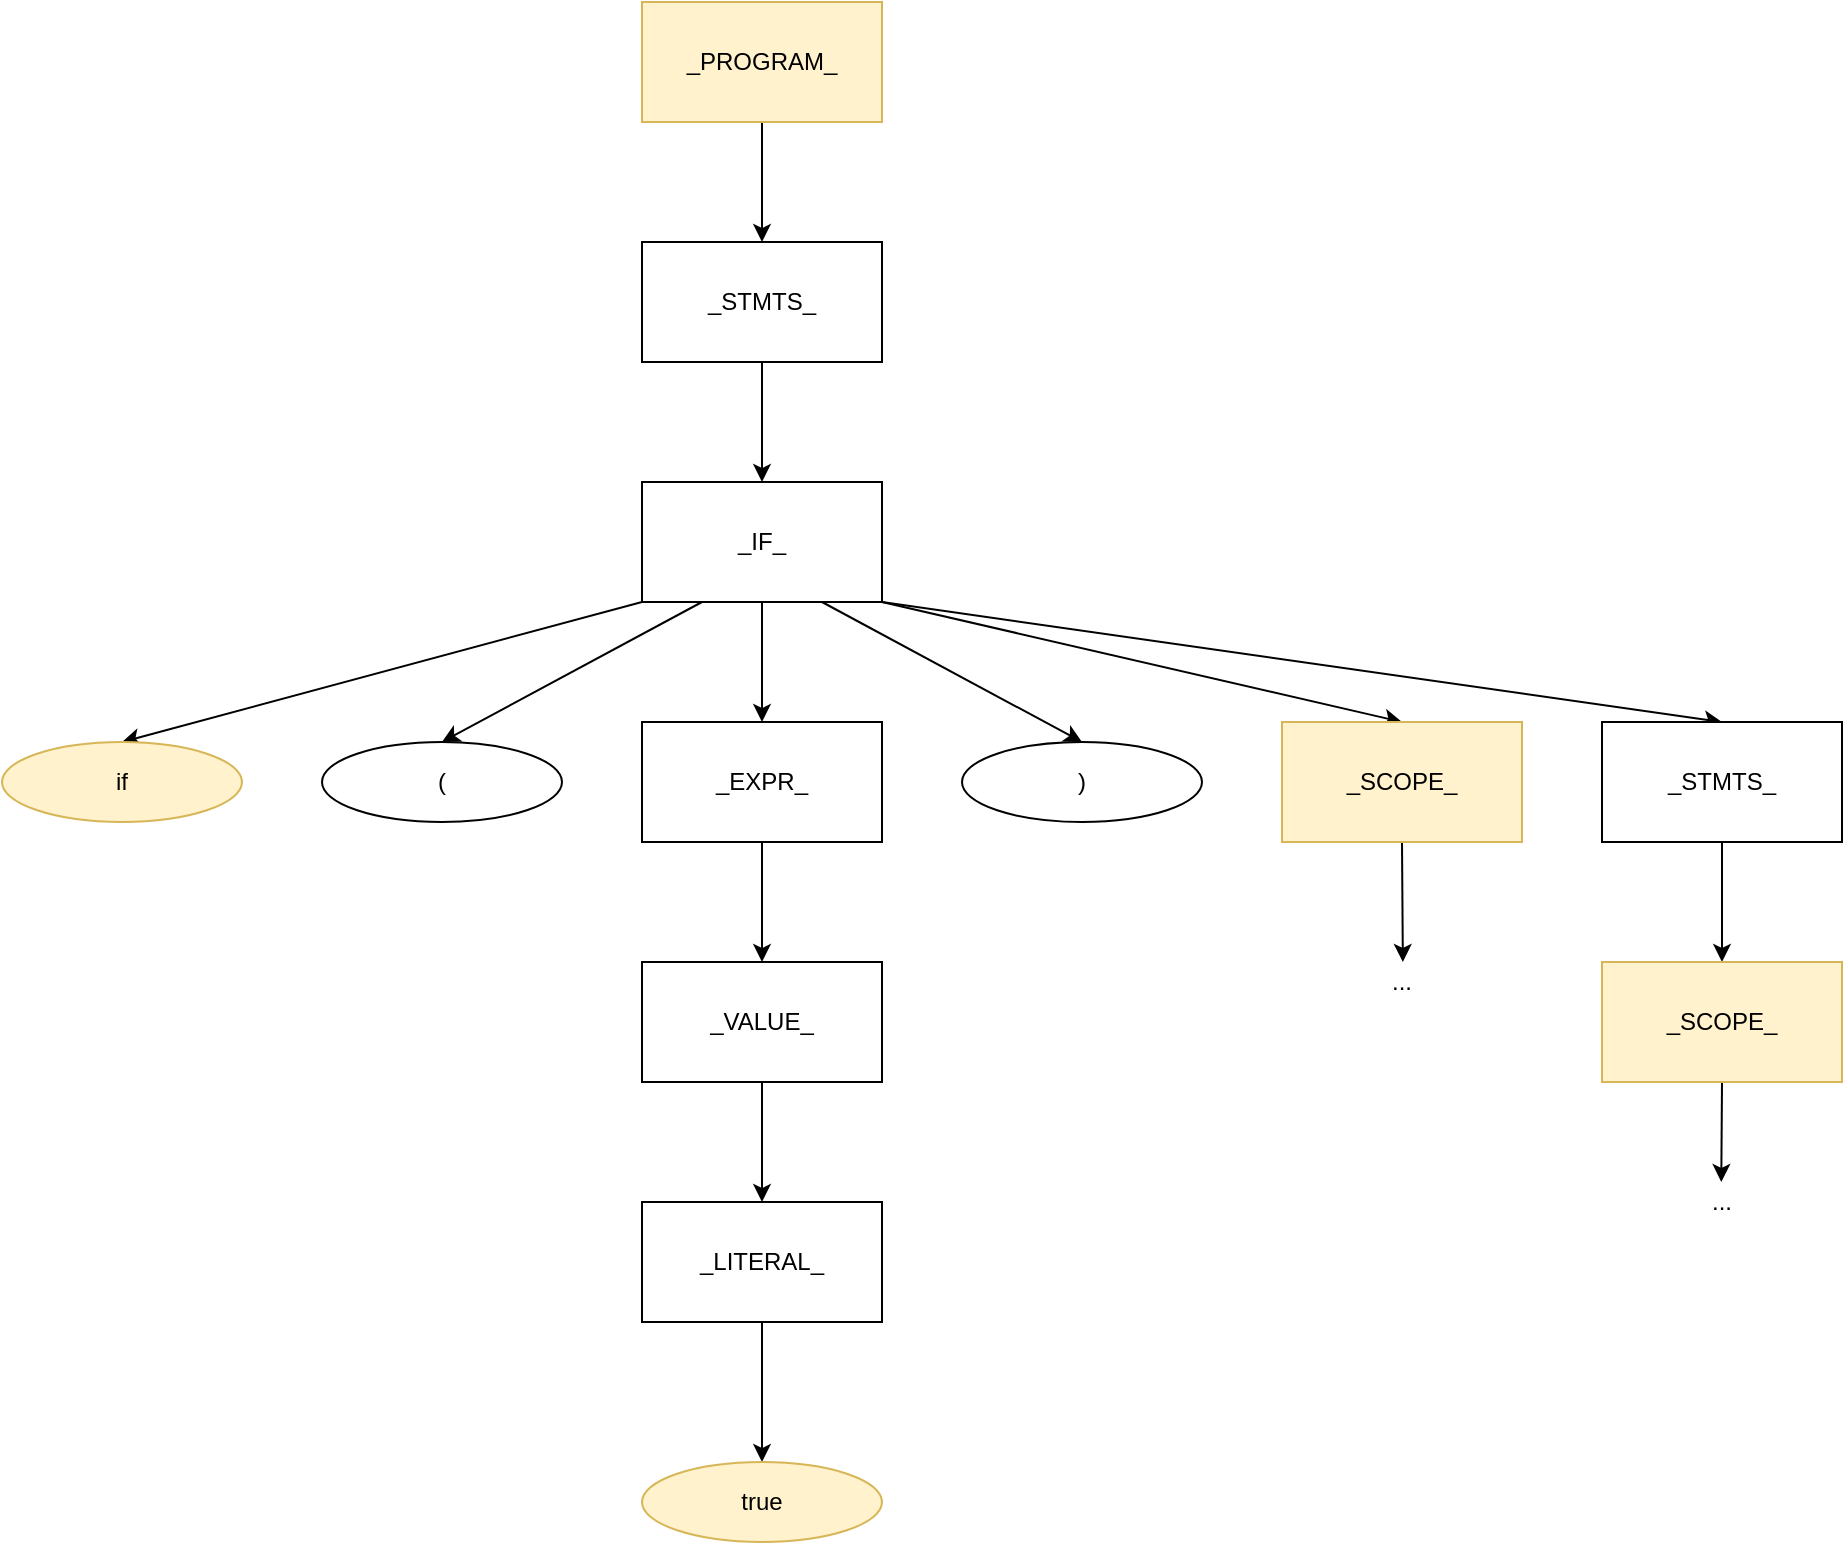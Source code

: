 <mxfile version="13.2.4" type="device" pages="6"><diagram id="4XZTgX_4OpJC3gBDpd2C" name="Raw Tree"><mxGraphModel dx="1810" dy="1343" grid="1" gridSize="10" guides="1" tooltips="1" connect="1" arrows="1" fold="1" page="1" pageScale="1" pageWidth="850" pageHeight="1100" math="0" shadow="0"><root><mxCell id="0"/><mxCell id="1" parent="0"/><mxCell id="MNTziIqfhBszXwlC2Wr3-6" value="" style="edgeStyle=orthogonalEdgeStyle;rounded=0;orthogonalLoop=1;jettySize=auto;html=1;" edge="1" parent="1" source="MNTziIqfhBszXwlC2Wr3-3" target="MNTziIqfhBszXwlC2Wr3-5"><mxGeometry relative="1" as="geometry"/></mxCell><mxCell id="MNTziIqfhBszXwlC2Wr3-3" value="_PROGRAM_" style="rounded=0;whiteSpace=wrap;html=1;fillColor=#fff2cc;strokeColor=#d6b656;" vertex="1" parent="1"><mxGeometry x="360" y="50" width="120" height="60" as="geometry"/></mxCell><mxCell id="MNTziIqfhBszXwlC2Wr3-8" value="" style="edgeStyle=orthogonalEdgeStyle;rounded=0;orthogonalLoop=1;jettySize=auto;html=1;" edge="1" parent="1" source="MNTziIqfhBszXwlC2Wr3-5" target="MNTziIqfhBszXwlC2Wr3-7"><mxGeometry relative="1" as="geometry"/></mxCell><mxCell id="MNTziIqfhBszXwlC2Wr3-5" value="_STMTS_" style="rounded=0;whiteSpace=wrap;html=1;" vertex="1" parent="1"><mxGeometry x="360" y="170" width="120" height="60" as="geometry"/></mxCell><mxCell id="MNTziIqfhBszXwlC2Wr3-23" style="rounded=0;orthogonalLoop=1;jettySize=auto;html=1;exitX=0;exitY=1;exitDx=0;exitDy=0;entryX=0.5;entryY=0;entryDx=0;entryDy=0;" edge="1" parent="1" source="MNTziIqfhBszXwlC2Wr3-7" target="UpBieQmtTwt5BS9Bc4cW-1"><mxGeometry relative="1" as="geometry"><mxPoint x="100" y="410" as="targetPoint"/></mxGeometry></mxCell><mxCell id="MNTziIqfhBszXwlC2Wr3-24" style="edgeStyle=none;rounded=0;orthogonalLoop=1;jettySize=auto;html=1;exitX=1;exitY=1;exitDx=0;exitDy=0;entryX=0.5;entryY=0;entryDx=0;entryDy=0;" edge="1" parent="1" source="MNTziIqfhBszXwlC2Wr3-7" target="MNTziIqfhBszXwlC2Wr3-21"><mxGeometry relative="1" as="geometry"/></mxCell><mxCell id="MNTziIqfhBszXwlC2Wr3-25" style="edgeStyle=none;rounded=0;orthogonalLoop=1;jettySize=auto;html=1;exitX=0.75;exitY=1;exitDx=0;exitDy=0;entryX=0.5;entryY=0;entryDx=0;entryDy=0;" edge="1" parent="1" source="MNTziIqfhBszXwlC2Wr3-7" target="MNTziIqfhBszXwlC2Wr3-11"><mxGeometry relative="1" as="geometry"/></mxCell><mxCell id="MNTziIqfhBszXwlC2Wr3-26" style="edgeStyle=none;rounded=0;orthogonalLoop=1;jettySize=auto;html=1;exitX=0.5;exitY=1;exitDx=0;exitDy=0;" edge="1" parent="1" source="MNTziIqfhBszXwlC2Wr3-7" target="MNTziIqfhBszXwlC2Wr3-13"><mxGeometry relative="1" as="geometry"/></mxCell><mxCell id="MNTziIqfhBszXwlC2Wr3-27" style="edgeStyle=none;rounded=0;orthogonalLoop=1;jettySize=auto;html=1;exitX=0.25;exitY=1;exitDx=0;exitDy=0;entryX=0.5;entryY=0;entryDx=0;entryDy=0;" edge="1" parent="1" source="MNTziIqfhBszXwlC2Wr3-7" target="MNTziIqfhBszXwlC2Wr3-10"><mxGeometry relative="1" as="geometry"/></mxCell><mxCell id="oY7ExPOWqPjosU9w9Eu6-4" style="edgeStyle=none;rounded=0;orthogonalLoop=1;jettySize=auto;html=1;exitX=1;exitY=1;exitDx=0;exitDy=0;entryX=0.5;entryY=0;entryDx=0;entryDy=0;startArrow=none;startFill=0;endArrow=classic;endFill=1;strokeWidth=1;" edge="1" parent="1" source="MNTziIqfhBszXwlC2Wr3-7" target="oY7ExPOWqPjosU9w9Eu6-2"><mxGeometry relative="1" as="geometry"/></mxCell><mxCell id="MNTziIqfhBszXwlC2Wr3-7" value="_IF_" style="rounded=0;whiteSpace=wrap;html=1;" vertex="1" parent="1"><mxGeometry x="360" y="290" width="120" height="60" as="geometry"/></mxCell><mxCell id="MNTziIqfhBszXwlC2Wr3-10" value="(" style="ellipse;whiteSpace=wrap;html=1;" vertex="1" parent="1"><mxGeometry x="200.0" y="420" width="120" height="40" as="geometry"/></mxCell><mxCell id="MNTziIqfhBszXwlC2Wr3-11" value=")" style="ellipse;whiteSpace=wrap;html=1;" vertex="1" parent="1"><mxGeometry x="520.0" y="420" width="120" height="40" as="geometry"/></mxCell><mxCell id="MNTziIqfhBszXwlC2Wr3-15" value="" style="edgeStyle=orthogonalEdgeStyle;rounded=0;orthogonalLoop=1;jettySize=auto;html=1;" edge="1" parent="1" source="MNTziIqfhBszXwlC2Wr3-13" target="MNTziIqfhBszXwlC2Wr3-14"><mxGeometry relative="1" as="geometry"/></mxCell><mxCell id="MNTziIqfhBszXwlC2Wr3-13" value="_EXPR_" style="rounded=0;whiteSpace=wrap;html=1;" vertex="1" parent="1"><mxGeometry x="360" y="410" width="120" height="60" as="geometry"/></mxCell><mxCell id="MNTziIqfhBszXwlC2Wr3-17" value="" style="edgeStyle=orthogonalEdgeStyle;rounded=0;orthogonalLoop=1;jettySize=auto;html=1;" edge="1" parent="1" source="MNTziIqfhBszXwlC2Wr3-14" target="MNTziIqfhBszXwlC2Wr3-16"><mxGeometry relative="1" as="geometry"/></mxCell><mxCell id="MNTziIqfhBszXwlC2Wr3-14" value="_VALUE_" style="rounded=0;whiteSpace=wrap;html=1;" vertex="1" parent="1"><mxGeometry x="360" y="530" width="120" height="60" as="geometry"/></mxCell><mxCell id="MNTziIqfhBszXwlC2Wr3-19" value="" style="edgeStyle=orthogonalEdgeStyle;rounded=0;orthogonalLoop=1;jettySize=auto;html=1;entryX=0.5;entryY=0;entryDx=0;entryDy=0;" edge="1" parent="1" source="MNTziIqfhBszXwlC2Wr3-16" target="MNTziIqfhBszXwlC2Wr3-20"><mxGeometry relative="1" as="geometry"><mxPoint x="420" y="790" as="targetPoint"/></mxGeometry></mxCell><mxCell id="MNTziIqfhBszXwlC2Wr3-16" value="_LITERAL_" style="rounded=0;whiteSpace=wrap;html=1;" vertex="1" parent="1"><mxGeometry x="360" y="650" width="120" height="60" as="geometry"/></mxCell><mxCell id="MNTziIqfhBszXwlC2Wr3-20" value="true" style="ellipse;whiteSpace=wrap;html=1;fillColor=#fff2cc;strokeColor=#d6b656;" vertex="1" parent="1"><mxGeometry x="360.0" y="780" width="120" height="40" as="geometry"/></mxCell><mxCell id="MNTziIqfhBszXwlC2Wr3-29" style="edgeStyle=none;rounded=0;orthogonalLoop=1;jettySize=auto;html=1;exitX=0.5;exitY=1;exitDx=0;exitDy=0;" edge="1" parent="1" source="MNTziIqfhBszXwlC2Wr3-21"><mxGeometry relative="1" as="geometry"><mxPoint x="740.429" y="530.0" as="targetPoint"/></mxGeometry></mxCell><mxCell id="MNTziIqfhBszXwlC2Wr3-21" value="_SCOPE_" style="rounded=0;whiteSpace=wrap;html=1;fillColor=#fff2cc;strokeColor=#d6b656;" vertex="1" parent="1"><mxGeometry x="680" y="410" width="120" height="60" as="geometry"/></mxCell><mxCell id="MNTziIqfhBszXwlC2Wr3-30" value="..." style="text;html=1;strokeColor=none;fillColor=none;align=center;verticalAlign=middle;whiteSpace=wrap;rounded=0;" vertex="1" parent="1"><mxGeometry x="720" y="530" width="40" height="20" as="geometry"/></mxCell><mxCell id="UpBieQmtTwt5BS9Bc4cW-1" value="if" style="ellipse;whiteSpace=wrap;html=1;fillColor=#fff2cc;strokeColor=#d6b656;" vertex="1" parent="1"><mxGeometry x="40.0" y="420" width="120" height="40" as="geometry"/></mxCell><mxCell id="oY7ExPOWqPjosU9w9Eu6-1" value="" style="edgeStyle=orthogonalEdgeStyle;rounded=0;orthogonalLoop=1;jettySize=auto;html=1;" edge="1" parent="1" source="oY7ExPOWqPjosU9w9Eu6-2" target="oY7ExPOWqPjosU9w9Eu6-3"><mxGeometry relative="1" as="geometry"/></mxCell><mxCell id="oY7ExPOWqPjosU9w9Eu6-2" value="_STMTS_" style="rounded=0;whiteSpace=wrap;html=1;" vertex="1" parent="1"><mxGeometry x="840" y="410" width="120" height="60" as="geometry"/></mxCell><mxCell id="oY7ExPOWqPjosU9w9Eu6-5" style="edgeStyle=none;rounded=0;orthogonalLoop=1;jettySize=auto;html=1;exitX=0.5;exitY=1;exitDx=0;exitDy=0;startArrow=none;startFill=0;endArrow=classic;endFill=1;strokeWidth=1;" edge="1" parent="1" source="oY7ExPOWqPjosU9w9Eu6-3"><mxGeometry relative="1" as="geometry"><mxPoint x="899.647" y="640" as="targetPoint"/></mxGeometry></mxCell><mxCell id="oY7ExPOWqPjosU9w9Eu6-3" value="_SCOPE_" style="rounded=0;whiteSpace=wrap;html=1;fillColor=#fff2cc;strokeColor=#d6b656;" vertex="1" parent="1"><mxGeometry x="840" y="530" width="120" height="60" as="geometry"/></mxCell><mxCell id="oY7ExPOWqPjosU9w9Eu6-6" value="..." style="text;html=1;strokeColor=none;fillColor=none;align=center;verticalAlign=middle;whiteSpace=wrap;rounded=0;" vertex="1" parent="1"><mxGeometry x="880" y="640" width="40" height="20" as="geometry"/></mxCell></root></mxGraphModel></diagram><diagram id="z5STM96bBMaT1p83pXPU" name="Optimization Process"><mxGraphModel dx="1086" dy="806" grid="1" gridSize="10" guides="1" tooltips="1" connect="1" arrows="1" fold="1" page="1" pageScale="1" pageWidth="850" pageHeight="1100" math="0" shadow="0"><root><mxCell id="r0CAW-DxS3EigaADlG3G-0"/><mxCell id="r0CAW-DxS3EigaADlG3G-1" parent="r0CAW-DxS3EigaADlG3G-0"/><mxCell id="mwPohfDEJSvWZFZz-ja4-0" value="" style="edgeStyle=orthogonalEdgeStyle;rounded=0;orthogonalLoop=1;jettySize=auto;html=1;" edge="1" parent="r0CAW-DxS3EigaADlG3G-1" source="mwPohfDEJSvWZFZz-ja4-1" target="mwPohfDEJSvWZFZz-ja4-3"><mxGeometry relative="1" as="geometry"/></mxCell><mxCell id="mwPohfDEJSvWZFZz-ja4-1" value="SCOPE" style="rounded=0;whiteSpace=wrap;html=1;fillColor=#fff2cc;strokeColor=#d6b656;" vertex="1" parent="r0CAW-DxS3EigaADlG3G-1"><mxGeometry x="360" y="50" width="120" height="60" as="geometry"/></mxCell><mxCell id="mwPohfDEJSvWZFZz-ja4-2" value="" style="edgeStyle=orthogonalEdgeStyle;rounded=0;orthogonalLoop=1;jettySize=auto;html=1;" edge="1" parent="r0CAW-DxS3EigaADlG3G-1" source="mwPohfDEJSvWZFZz-ja4-3" target="mwPohfDEJSvWZFZz-ja4-7"><mxGeometry relative="1" as="geometry"/></mxCell><mxCell id="mwPohfDEJSvWZFZz-ja4-3" value="REFLOW_LIMIT" style="rounded=0;whiteSpace=wrap;html=1;" vertex="1" parent="r0CAW-DxS3EigaADlG3G-1"><mxGeometry x="360" y="170" width="120" height="60" as="geometry"/></mxCell><mxCell id="mwPohfDEJSvWZFZz-ja4-4" style="rounded=0;orthogonalLoop=1;jettySize=auto;html=1;exitX=0;exitY=1;exitDx=0;exitDy=0;entryX=0.5;entryY=0;entryDx=0;entryDy=0;" edge="1" parent="r0CAW-DxS3EigaADlG3G-1" source="mwPohfDEJSvWZFZz-ja4-7" target="mwPohfDEJSvWZFZz-ja4-10"><mxGeometry relative="1" as="geometry"/></mxCell><mxCell id="mwPohfDEJSvWZFZz-ja4-5" style="edgeStyle=none;rounded=0;orthogonalLoop=1;jettySize=auto;html=1;exitX=0.75;exitY=1;exitDx=0;exitDy=0;entryX=0.5;entryY=0;entryDx=0;entryDy=0;" edge="1" parent="r0CAW-DxS3EigaADlG3G-1" source="mwPohfDEJSvWZFZz-ja4-7" target="mwPohfDEJSvWZFZz-ja4-18"><mxGeometry relative="1" as="geometry"/></mxCell><mxCell id="mwPohfDEJSvWZFZz-ja4-6" style="edgeStyle=none;rounded=0;orthogonalLoop=1;jettySize=auto;html=1;exitX=0.5;exitY=1;exitDx=0;exitDy=0;" edge="1" parent="r0CAW-DxS3EigaADlG3G-1" source="mwPohfDEJSvWZFZz-ja4-7" target="mwPohfDEJSvWZFZz-ja4-12"><mxGeometry relative="1" as="geometry"/></mxCell><mxCell id="Gcih5rfuq1Zg-ZIt-VGP-1" style="edgeStyle=none;rounded=0;orthogonalLoop=1;jettySize=auto;html=1;exitX=1;exitY=1;exitDx=0;exitDy=0;entryX=0.5;entryY=0;entryDx=0;entryDy=0;startArrow=none;startFill=0;endArrow=classic;endFill=1;strokeWidth=1;" edge="1" parent="r0CAW-DxS3EigaADlG3G-1" source="mwPohfDEJSvWZFZz-ja4-7" target="Gcih5rfuq1Zg-ZIt-VGP-0"><mxGeometry relative="1" as="geometry"/></mxCell><mxCell id="Uq-Ldh-FhPrDuGWQmNYd-0" style="edgeStyle=none;rounded=0;orthogonalLoop=1;jettySize=auto;html=1;exitX=0.25;exitY=1;exitDx=0;exitDy=0;entryX=0.5;entryY=0;entryDx=0;entryDy=0;startArrow=none;startFill=0;endArrow=classic;endFill=1;strokeWidth=1;fontColor=#CC0000;" edge="1" parent="r0CAW-DxS3EigaADlG3G-1" source="mwPohfDEJSvWZFZz-ja4-7" target="mwPohfDEJSvWZFZz-ja4-8"><mxGeometry relative="1" as="geometry"/></mxCell><mxCell id="Uq-Ldh-FhPrDuGWQmNYd-1" style="edgeStyle=none;rounded=0;orthogonalLoop=1;jettySize=auto;html=1;exitX=0.5;exitY=1;exitDx=0;exitDy=0;entryX=0.5;entryY=0;entryDx=0;entryDy=0;startArrow=none;startFill=0;endArrow=classic;endFill=1;strokeWidth=1;fontColor=#CC0000;" edge="1" parent="r0CAW-DxS3EigaADlG3G-1" source="mwPohfDEJSvWZFZz-ja4-7" target="mwPohfDEJSvWZFZz-ja4-9"><mxGeometry relative="1" as="geometry"/></mxCell><mxCell id="mwPohfDEJSvWZFZz-ja4-7" value="PASS" style="rounded=0;whiteSpace=wrap;html=1;" vertex="1" parent="r0CAW-DxS3EigaADlG3G-1"><mxGeometry x="360" y="290" width="120" height="60" as="geometry"/></mxCell><mxCell id="mwPohfDEJSvWZFZz-ja4-8" value="NULL" style="ellipse;whiteSpace=wrap;html=1;fillColor=#f8cecc;strokeColor=#b85450;" vertex="1" parent="r0CAW-DxS3EigaADlG3G-1"><mxGeometry x="200.0" y="420" width="120" height="40" as="geometry"/></mxCell><mxCell id="mwPohfDEJSvWZFZz-ja4-9" value="NULL" style="ellipse;whiteSpace=wrap;html=1;fillColor=#f8cecc;strokeColor=#b85450;" vertex="1" parent="r0CAW-DxS3EigaADlG3G-1"><mxGeometry x="520.0" y="420" width="120" height="40" as="geometry"/></mxCell><mxCell id="mwPohfDEJSvWZFZz-ja4-10" value="IF" style="rounded=0;whiteSpace=wrap;html=1;fillColor=#fff2cc;strokeColor=#d6b656;" vertex="1" parent="r0CAW-DxS3EigaADlG3G-1"><mxGeometry x="40" y="410" width="120" height="60" as="geometry"/></mxCell><mxCell id="mwPohfDEJSvWZFZz-ja4-11" value="" style="edgeStyle=orthogonalEdgeStyle;rounded=0;orthogonalLoop=1;jettySize=auto;html=1;" edge="1" parent="r0CAW-DxS3EigaADlG3G-1" source="mwPohfDEJSvWZFZz-ja4-12" target="mwPohfDEJSvWZFZz-ja4-14"><mxGeometry relative="1" as="geometry"/></mxCell><mxCell id="mwPohfDEJSvWZFZz-ja4-12" value="PASS" style="rounded=0;whiteSpace=wrap;html=1;" vertex="1" parent="r0CAW-DxS3EigaADlG3G-1"><mxGeometry x="360" y="410" width="120" height="60" as="geometry"/></mxCell><mxCell id="mwPohfDEJSvWZFZz-ja4-13" value="" style="edgeStyle=orthogonalEdgeStyle;rounded=0;orthogonalLoop=1;jettySize=auto;html=1;" edge="1" parent="r0CAW-DxS3EigaADlG3G-1" source="mwPohfDEJSvWZFZz-ja4-14" target="mwPohfDEJSvWZFZz-ja4-16"><mxGeometry relative="1" as="geometry"/></mxCell><mxCell id="mwPohfDEJSvWZFZz-ja4-14" value="PASS" style="rounded=0;whiteSpace=wrap;html=1;" vertex="1" parent="r0CAW-DxS3EigaADlG3G-1"><mxGeometry x="360" y="530" width="120" height="60" as="geometry"/></mxCell><mxCell id="mwPohfDEJSvWZFZz-ja4-15" value="" style="edgeStyle=orthogonalEdgeStyle;rounded=0;orthogonalLoop=1;jettySize=auto;html=1;entryX=0.5;entryY=0;entryDx=0;entryDy=0;" edge="1" parent="r0CAW-DxS3EigaADlG3G-1" source="mwPohfDEJSvWZFZz-ja4-16" target="mwPohfDEJSvWZFZz-ja4-22"><mxGeometry relative="1" as="geometry"><mxPoint x="420.0" y="780" as="targetPoint"/></mxGeometry></mxCell><mxCell id="mwPohfDEJSvWZFZz-ja4-16" value="PASS" style="rounded=0;whiteSpace=wrap;html=1;" vertex="1" parent="r0CAW-DxS3EigaADlG3G-1"><mxGeometry x="360" y="650" width="120" height="60" as="geometry"/></mxCell><mxCell id="mwPohfDEJSvWZFZz-ja4-17" style="edgeStyle=none;rounded=0;orthogonalLoop=1;jettySize=auto;html=1;exitX=0.5;exitY=1;exitDx=0;exitDy=0;" edge="1" parent="r0CAW-DxS3EigaADlG3G-1" source="mwPohfDEJSvWZFZz-ja4-18"><mxGeometry relative="1" as="geometry"><mxPoint x="740.429" y="530.0" as="targetPoint"/></mxGeometry></mxCell><mxCell id="mwPohfDEJSvWZFZz-ja4-18" value="SCOPE" style="rounded=0;whiteSpace=wrap;html=1;fillColor=#fff2cc;strokeColor=#d6b656;" vertex="1" parent="r0CAW-DxS3EigaADlG3G-1"><mxGeometry x="680" y="410" width="120" height="60" as="geometry"/></mxCell><mxCell id="mwPohfDEJSvWZFZz-ja4-19" value="..." style="text;html=1;strokeColor=none;fillColor=none;align=center;verticalAlign=middle;whiteSpace=wrap;rounded=0;" vertex="1" parent="r0CAW-DxS3EigaADlG3G-1"><mxGeometry x="720" y="530" width="40" height="20" as="geometry"/></mxCell><mxCell id="mwPohfDEJSvWZFZz-ja4-20" style="edgeStyle=none;rounded=0;orthogonalLoop=1;jettySize=auto;html=1;exitX=0;exitY=0.5;exitDx=0;exitDy=0;entryX=1;entryY=0.5;entryDx=0;entryDy=0;dashed=1;" edge="1" parent="r0CAW-DxS3EigaADlG3G-1" source="mwPohfDEJSvWZFZz-ja4-21" target="mwPohfDEJSvWZFZz-ja4-22"><mxGeometry relative="1" as="geometry"/></mxCell><mxCell id="mwPohfDEJSvWZFZz-ja4-21" value="&quot;true&quot;" style="ellipse;whiteSpace=wrap;html=1;fillColor=#fff2cc;strokeColor=#d6b656;dashed=1;" vertex="1" parent="r0CAW-DxS3EigaADlG3G-1"><mxGeometry x="520.0" y="780" width="120" height="40" as="geometry"/></mxCell><mxCell id="mwPohfDEJSvWZFZz-ja4-22" value="BOOLEAN" style="rounded=0;whiteSpace=wrap;html=1;fillColor=#fff2cc;strokeColor=#d6b656;" vertex="1" parent="r0CAW-DxS3EigaADlG3G-1"><mxGeometry x="360" y="770" width="120" height="60" as="geometry"/></mxCell><mxCell id="Gcih5rfuq1Zg-ZIt-VGP-3" style="edgeStyle=none;rounded=0;orthogonalLoop=1;jettySize=auto;html=1;exitX=0.5;exitY=1;exitDx=0;exitDy=0;startArrow=none;startFill=0;endArrow=classic;endFill=1;strokeWidth=1;" edge="1" parent="r0CAW-DxS3EigaADlG3G-1" source="Gcih5rfuq1Zg-ZIt-VGP-0" target="Gcih5rfuq1Zg-ZIt-VGP-2"><mxGeometry relative="1" as="geometry"/></mxCell><mxCell id="Gcih5rfuq1Zg-ZIt-VGP-0" value="REFLOW_LIMIT" style="rounded=0;whiteSpace=wrap;html=1;" vertex="1" parent="r0CAW-DxS3EigaADlG3G-1"><mxGeometry x="840" y="410" width="120" height="60" as="geometry"/></mxCell><mxCell id="Gcih5rfuq1Zg-ZIt-VGP-4" style="edgeStyle=none;rounded=0;orthogonalLoop=1;jettySize=auto;html=1;exitX=0.5;exitY=1;exitDx=0;exitDy=0;startArrow=none;startFill=0;endArrow=classic;endFill=1;strokeWidth=1;" edge="1" parent="r0CAW-DxS3EigaADlG3G-1" source="Gcih5rfuq1Zg-ZIt-VGP-2"><mxGeometry relative="1" as="geometry"><mxPoint x="900" y="640" as="targetPoint"/></mxGeometry></mxCell><mxCell id="Gcih5rfuq1Zg-ZIt-VGP-2" value="SCOPE" style="rounded=0;whiteSpace=wrap;html=1;fillColor=#fff2cc;strokeColor=#d6b656;" vertex="1" parent="r0CAW-DxS3EigaADlG3G-1"><mxGeometry x="840" y="530" width="120" height="60" as="geometry"/></mxCell><mxCell id="Gcih5rfuq1Zg-ZIt-VGP-5" value="..." style="text;html=1;strokeColor=none;fillColor=none;align=center;verticalAlign=middle;whiteSpace=wrap;rounded=0;" vertex="1" parent="r0CAW-DxS3EigaADlG3G-1"><mxGeometry x="880" y="640" width="40" height="20" as="geometry"/></mxCell></root></mxGraphModel></diagram><diagram id="YHg0D1D-MBe1VlQvgLt5" name="Optimization Stage 1"><mxGraphModel dx="1086" dy="806" grid="1" gridSize="10" guides="1" tooltips="1" connect="1" arrows="1" fold="1" page="1" pageScale="1" pageWidth="850" pageHeight="1100" math="0" shadow="0"><root><mxCell id="gSD4KNKlxj6I_rlnF4ax-0"/><mxCell id="gSD4KNKlxj6I_rlnF4ax-1" parent="gSD4KNKlxj6I_rlnF4ax-0"/><mxCell id="RBW5EQzKp4OX95HIJpsr-0" value="" style="rounded=0;orthogonalLoop=1;jettySize=auto;html=1;entryX=0.5;entryY=0;entryDx=0;entryDy=0;exitX=0.25;exitY=1;exitDx=0;exitDy=0;" edge="1" parent="gSD4KNKlxj6I_rlnF4ax-1" source="RBW5EQzKp4OX95HIJpsr-1" target="qeUm_xl5js4_2FC22lU2-1"><mxGeometry relative="1" as="geometry"><mxPoint x="420" y="290" as="targetPoint"/></mxGeometry></mxCell><mxCell id="8OC-7L8iRn2aEjq_9Ynn-2" style="edgeStyle=none;rounded=0;orthogonalLoop=1;jettySize=auto;html=1;exitX=1;exitY=1;exitDx=0;exitDy=0;entryX=0.5;entryY=0;entryDx=0;entryDy=0;startArrow=none;startFill=0;endArrow=classic;endFill=1;strokeWidth=1;" edge="1" parent="gSD4KNKlxj6I_rlnF4ax-1" source="RBW5EQzKp4OX95HIJpsr-1" target="8OC-7L8iRn2aEjq_9Ynn-1"><mxGeometry relative="1" as="geometry"/></mxCell><mxCell id="RBW5EQzKp4OX95HIJpsr-1" value="REFLOW_LIMIT" style="rounded=0;whiteSpace=wrap;html=1;" vertex="1" parent="gSD4KNKlxj6I_rlnF4ax-1"><mxGeometry x="360" y="170" width="120" height="60" as="geometry"/></mxCell><mxCell id="RBW5EQzKp4OX95HIJpsr-4" style="rounded=0;orthogonalLoop=1;jettySize=auto;html=1;exitX=0;exitY=1;exitDx=0;exitDy=0;entryX=0.5;entryY=0;entryDx=0;entryDy=0;" edge="1" parent="gSD4KNKlxj6I_rlnF4ax-1" source="RBW5EQzKp4OX95HIJpsr-1" target="RBW5EQzKp4OX95HIJpsr-12"><mxGeometry relative="1" as="geometry"><mxPoint x="360" y="470" as="sourcePoint"/></mxGeometry></mxCell><mxCell id="RBW5EQzKp4OX95HIJpsr-5" style="edgeStyle=none;rounded=0;orthogonalLoop=1;jettySize=auto;html=1;exitX=0.5;exitY=1;exitDx=0;exitDy=0;entryX=0.5;entryY=0;entryDx=0;entryDy=0;" edge="1" parent="gSD4KNKlxj6I_rlnF4ax-1" source="RBW5EQzKp4OX95HIJpsr-1" target="RBW5EQzKp4OX95HIJpsr-21"><mxGeometry relative="1" as="geometry"><mxPoint x="480" y="470" as="sourcePoint"/></mxGeometry></mxCell><mxCell id="RBW5EQzKp4OX95HIJpsr-12" value="IF" style="rounded=0;whiteSpace=wrap;html=1;fillColor=#fff2cc;strokeColor=#d6b656;" vertex="1" parent="gSD4KNKlxj6I_rlnF4ax-1"><mxGeometry x="160" y="290" width="120" height="60" as="geometry"/></mxCell><mxCell id="RBW5EQzKp4OX95HIJpsr-20" style="edgeStyle=none;rounded=0;orthogonalLoop=1;jettySize=auto;html=1;exitX=0.5;exitY=1;exitDx=0;exitDy=0;" edge="1" parent="gSD4KNKlxj6I_rlnF4ax-1" source="RBW5EQzKp4OX95HIJpsr-21"><mxGeometry relative="1" as="geometry"><mxPoint x="700.429" y="410.0" as="targetPoint"/></mxGeometry></mxCell><mxCell id="RBW5EQzKp4OX95HIJpsr-21" value="SCOPE" style="rounded=0;whiteSpace=wrap;html=1;fillColor=#fff2cc;strokeColor=#d6b656;" vertex="1" parent="gSD4KNKlxj6I_rlnF4ax-1"><mxGeometry x="640" y="290" width="120" height="60" as="geometry"/></mxCell><mxCell id="RBW5EQzKp4OX95HIJpsr-22" value="..." style="text;html=1;strokeColor=none;fillColor=none;align=center;verticalAlign=middle;whiteSpace=wrap;rounded=0;" vertex="1" parent="gSD4KNKlxj6I_rlnF4ax-1"><mxGeometry x="680" y="410" width="40" height="20" as="geometry"/></mxCell><mxCell id="qeUm_xl5js4_2FC22lU2-3" style="edgeStyle=none;rounded=0;orthogonalLoop=1;jettySize=auto;html=1;exitX=0;exitY=0.5;exitDx=0;exitDy=0;entryX=1;entryY=0.5;entryDx=0;entryDy=0;dashed=1;" edge="1" parent="gSD4KNKlxj6I_rlnF4ax-1" source="qeUm_xl5js4_2FC22lU2-0" target="qeUm_xl5js4_2FC22lU2-1"><mxGeometry relative="1" as="geometry"/></mxCell><mxCell id="qeUm_xl5js4_2FC22lU2-0" value="&quot;true&quot;" style="ellipse;whiteSpace=wrap;html=1;fillColor=#fff2cc;strokeColor=#d6b656;dashed=1;" vertex="1" parent="gSD4KNKlxj6I_rlnF4ax-1"><mxGeometry x="480.0" y="300" width="120" height="40" as="geometry"/></mxCell><mxCell id="qeUm_xl5js4_2FC22lU2-1" value="BOOLEAN" style="rounded=0;whiteSpace=wrap;html=1;fillColor=#fff2cc;strokeColor=#d6b656;" vertex="1" parent="gSD4KNKlxj6I_rlnF4ax-1"><mxGeometry x="320" y="290" width="120" height="60" as="geometry"/></mxCell><mxCell id="gvzf6zFjG-PnT_ZUNLNk-0" style="edgeStyle=none;rounded=0;orthogonalLoop=1;jettySize=auto;html=1;exitX=0.5;exitY=1;exitDx=0;exitDy=0;startArrow=none;startFill=0;endArrow=classic;endFill=1;strokeWidth=1;fontColor=#CC0000;" edge="1" parent="gSD4KNKlxj6I_rlnF4ax-1" source="8OC-7L8iRn2aEjq_9Ynn-1" target="tqqo62Ew7cmIOXmwvtqQ-0"><mxGeometry relative="1" as="geometry"/></mxCell><mxCell id="8OC-7L8iRn2aEjq_9Ynn-1" value="REFLOW_LIMIT" style="rounded=0;whiteSpace=wrap;html=1;" vertex="1" parent="gSD4KNKlxj6I_rlnF4ax-1"><mxGeometry x="800" y="290" width="120" height="60" as="geometry"/></mxCell><mxCell id="NszOe5dTsCBPcM2TbiSY-15" value="" style="edgeStyle=none;rounded=0;orthogonalLoop=1;jettySize=auto;html=1;startArrow=none;startFill=0;endArrow=classic;endFill=1;strokeWidth=1;" edge="1" parent="gSD4KNKlxj6I_rlnF4ax-1" source="NszOe5dTsCBPcM2TbiSY-14" target="RBW5EQzKp4OX95HIJpsr-1"><mxGeometry relative="1" as="geometry"/></mxCell><mxCell id="NszOe5dTsCBPcM2TbiSY-14" value="SCOPE" style="rounded=0;whiteSpace=wrap;html=1;fillColor=#fff2cc;strokeColor=#d6b656;" vertex="1" parent="gSD4KNKlxj6I_rlnF4ax-1"><mxGeometry x="360" y="50" width="120" height="60" as="geometry"/></mxCell><mxCell id="tqqo62Ew7cmIOXmwvtqQ-1" style="edgeStyle=none;rounded=0;orthogonalLoop=1;jettySize=auto;html=1;exitX=0.5;exitY=1;exitDx=0;exitDy=0;startArrow=none;startFill=0;endArrow=classic;endFill=1;strokeWidth=1;" edge="1" parent="gSD4KNKlxj6I_rlnF4ax-1" source="tqqo62Ew7cmIOXmwvtqQ-0"><mxGeometry relative="1" as="geometry"><mxPoint x="860" y="530" as="targetPoint"/></mxGeometry></mxCell><mxCell id="tqqo62Ew7cmIOXmwvtqQ-0" value="SCOPE" style="rounded=0;whiteSpace=wrap;html=1;fillColor=#fff2cc;strokeColor=#d6b656;" vertex="1" parent="gSD4KNKlxj6I_rlnF4ax-1"><mxGeometry x="800" y="410" width="120" height="60" as="geometry"/></mxCell><mxCell id="tqqo62Ew7cmIOXmwvtqQ-2" value="..." style="text;html=1;strokeColor=none;fillColor=none;align=center;verticalAlign=middle;whiteSpace=wrap;rounded=0;" vertex="1" parent="gSD4KNKlxj6I_rlnF4ax-1"><mxGeometry x="840" y="530" width="40" height="20" as="geometry"/></mxCell></root></mxGraphModel></diagram><diagram id="FbKIyzCLAf4nguzyFHXV" name="Optimization Stage 2"><mxGraphModel dx="1755" dy="1772" grid="1" gridSize="10" guides="1" tooltips="1" connect="1" arrows="1" fold="1" page="1" pageScale="1" pageWidth="850" pageHeight="1100" math="0" shadow="0"><root><mxCell id="_iomm57Opk8cQQqxRWhx-0"/><mxCell id="_iomm57Opk8cQQqxRWhx-1" parent="_iomm57Opk8cQQqxRWhx-0"/><mxCell id="uDTOmMwNNx8KZRG6rR2M-33" style="edgeStyle=none;rounded=0;orthogonalLoop=1;jettySize=auto;html=1;exitX=0.75;exitY=1;exitDx=0;exitDy=0;entryX=0.5;entryY=0;entryDx=0;entryDy=0;startArrow=none;startFill=0;endArrow=classic;endFill=1;strokeWidth=1;" edge="1" parent="_iomm57Opk8cQQqxRWhx-1" source="h74x-_5pWB7apiO9sFVy-1" target="uDTOmMwNNx8KZRG6rR2M-31"><mxGeometry relative="1" as="geometry"/></mxCell><mxCell id="h74x-_5pWB7apiO9sFVy-1" value="REFLOW_LIMIT" style="rounded=0;whiteSpace=wrap;html=1;" vertex="1" parent="_iomm57Opk8cQQqxRWhx-1"><mxGeometry x="360" y="50" width="120" height="60" as="geometry"/></mxCell><mxCell id="h74x-_5pWB7apiO9sFVy-2" style="rounded=0;orthogonalLoop=1;jettySize=auto;html=1;exitX=0.25;exitY=1;exitDx=0;exitDy=0;entryX=0.5;entryY=0;entryDx=0;entryDy=0;" edge="1" parent="_iomm57Opk8cQQqxRWhx-1" source="h74x-_5pWB7apiO9sFVy-1" target="h74x-_5pWB7apiO9sFVy-4"><mxGeometry relative="1" as="geometry"><mxPoint x="360" y="350" as="sourcePoint"/></mxGeometry></mxCell><mxCell id="h74x-_5pWB7apiO9sFVy-3" style="edgeStyle=none;rounded=0;orthogonalLoop=1;jettySize=auto;html=1;exitX=0.5;exitY=1;exitDx=0;exitDy=0;entryX=0.5;entryY=0;entryDx=0;entryDy=0;" edge="1" parent="_iomm57Opk8cQQqxRWhx-1" source="h74x-_5pWB7apiO9sFVy-1" target="h74x-_5pWB7apiO9sFVy-6"><mxGeometry relative="1" as="geometry"><mxPoint x="480" y="350" as="sourcePoint"/></mxGeometry></mxCell><mxCell id="9wMpcBwh9gYL9ajJfpJS-1" style="edgeStyle=orthogonalEdgeStyle;rounded=0;orthogonalLoop=1;jettySize=auto;html=1;exitX=0.5;exitY=1;exitDx=0;exitDy=0;entryX=0;entryY=0.5;entryDx=0;entryDy=0;startArrow=classic;startFill=1;endArrow=none;endFill=0;fillColor=#a20025;strokeColor=#6F0000;strokeWidth=1;" edge="1" parent="_iomm57Opk8cQQqxRWhx-1" source="h74x-_5pWB7apiO9sFVy-4" target="h74x-_5pWB7apiO9sFVy-10"><mxGeometry relative="1" as="geometry"/></mxCell><mxCell id="h74x-_5pWB7apiO9sFVy-4" value="IF" style="rounded=0;whiteSpace=wrap;html=1;fillColor=#ffe6cc;strokeColor=#d79b00;" vertex="1" parent="_iomm57Opk8cQQqxRWhx-1"><mxGeometry x="200" y="170" width="120" height="60" as="geometry"/></mxCell><mxCell id="h74x-_5pWB7apiO9sFVy-5" style="edgeStyle=none;rounded=0;orthogonalLoop=1;jettySize=auto;html=1;exitX=0.5;exitY=1;exitDx=0;exitDy=0;" edge="1" parent="_iomm57Opk8cQQqxRWhx-1" source="h74x-_5pWB7apiO9sFVy-6"><mxGeometry relative="1" as="geometry"><mxPoint x="740.429" y="290.0" as="targetPoint"/></mxGeometry></mxCell><mxCell id="h74x-_5pWB7apiO9sFVy-6" value="SCOPE" style="rounded=0;whiteSpace=wrap;html=1;" vertex="1" parent="_iomm57Opk8cQQqxRWhx-1"><mxGeometry x="680" y="170" width="120" height="60" as="geometry"/></mxCell><mxCell id="h74x-_5pWB7apiO9sFVy-7" value="..." style="text;html=1;strokeColor=none;fillColor=none;align=center;verticalAlign=middle;whiteSpace=wrap;rounded=0;" vertex="1" parent="_iomm57Opk8cQQqxRWhx-1"><mxGeometry x="720" y="300" width="40" height="20" as="geometry"/></mxCell><mxCell id="h74x-_5pWB7apiO9sFVy-8" style="edgeStyle=none;rounded=0;orthogonalLoop=1;jettySize=auto;html=1;exitX=0;exitY=0.5;exitDx=0;exitDy=0;entryX=1;entryY=0.5;entryDx=0;entryDy=0;" edge="1" parent="_iomm57Opk8cQQqxRWhx-1" source="h74x-_5pWB7apiO9sFVy-9" target="h74x-_5pWB7apiO9sFVy-10"><mxGeometry relative="1" as="geometry"/></mxCell><mxCell id="h74x-_5pWB7apiO9sFVy-9" value="&quot;true&quot;" style="ellipse;whiteSpace=wrap;html=1;fillColor=#fff2cc;strokeColor=#d6b656;dashed=1;" vertex="1" parent="_iomm57Opk8cQQqxRWhx-1"><mxGeometry x="520.0" y="180" width="120" height="40" as="geometry"/></mxCell><mxCell id="h74x-_5pWB7apiO9sFVy-10" value="BOOLEAN" style="rounded=0;whiteSpace=wrap;html=1;fillColor=#fff2cc;strokeColor=#d6b656;" vertex="1" parent="_iomm57Opk8cQQqxRWhx-1"><mxGeometry x="360" y="170" width="120" height="60" as="geometry"/></mxCell><mxCell id="9wMpcBwh9gYL9ajJfpJS-2" value="&lt;b&gt;&lt;i&gt;MOVE_LEFT_TO_CHILD&lt;/i&gt;&lt;/b&gt;" style="text;html=1;strokeColor=none;fillColor=none;align=center;verticalAlign=middle;whiteSpace=wrap;rounded=0;dashed=1;" vertex="1" parent="_iomm57Opk8cQQqxRWhx-1"><mxGeometry x="280" y="260" width="40" height="20" as="geometry"/></mxCell><mxCell id="uDTOmMwNNx8KZRG6rR2M-29" style="edgeStyle=none;rounded=0;orthogonalLoop=1;jettySize=auto;html=1;exitX=0.75;exitY=1;exitDx=0;exitDy=0;entryX=0.5;entryY=0;entryDx=0;entryDy=0;startArrow=none;startFill=0;endArrow=classic;endFill=1;strokeWidth=1;" edge="1" parent="_iomm57Opk8cQQqxRWhx-1" source="9wMpcBwh9gYL9ajJfpJS-3" target="uDTOmMwNNx8KZRG6rR2M-27"><mxGeometry relative="1" as="geometry"/></mxCell><mxCell id="9wMpcBwh9gYL9ajJfpJS-3" value="REFLOW_LIMIT" style="rounded=0;whiteSpace=wrap;html=1;" vertex="1" parent="_iomm57Opk8cQQqxRWhx-1"><mxGeometry x="360" y="490" width="120" height="60" as="geometry"/></mxCell><mxCell id="9wMpcBwh9gYL9ajJfpJS-4" style="rounded=0;orthogonalLoop=1;jettySize=auto;html=1;exitX=0.25;exitY=1;exitDx=0;exitDy=0;entryX=0.5;entryY=0;entryDx=0;entryDy=0;" edge="1" parent="_iomm57Opk8cQQqxRWhx-1" source="9wMpcBwh9gYL9ajJfpJS-3" target="9wMpcBwh9gYL9ajJfpJS-7"><mxGeometry relative="1" as="geometry"><mxPoint x="360" y="790" as="sourcePoint"/></mxGeometry></mxCell><mxCell id="5VTS12Temz3BZdzXlUMQ-0" style="rounded=0;orthogonalLoop=1;jettySize=auto;html=1;exitX=0.25;exitY=1;exitDx=0;exitDy=0;entryX=0.5;entryY=0;entryDx=0;entryDy=0;" edge="1" parent="_iomm57Opk8cQQqxRWhx-1" source="9wMpcBwh9gYL9ajJfpJS-7" target="9wMpcBwh9gYL9ajJfpJS-13"><mxGeometry relative="1" as="geometry"/></mxCell><mxCell id="5VTS12Temz3BZdzXlUMQ-1" style="edgeStyle=orthogonalEdgeStyle;rounded=0;orthogonalLoop=1;jettySize=auto;html=1;exitX=0.75;exitY=1;exitDx=0;exitDy=0;entryX=0;entryY=0.5;entryDx=0;entryDy=0;fillColor=#a20025;strokeColor=#6F0000;startArrow=classic;startFill=1;endArrow=none;endFill=0;" edge="1" parent="_iomm57Opk8cQQqxRWhx-1" source="9wMpcBwh9gYL9ajJfpJS-7" target="9wMpcBwh9gYL9ajJfpJS-9"><mxGeometry relative="1" as="geometry"/></mxCell><mxCell id="9wMpcBwh9gYL9ajJfpJS-7" value="IF" style="rounded=0;whiteSpace=wrap;html=1;fillColor=#ffe6cc;strokeColor=#d79b00;" vertex="1" parent="_iomm57Opk8cQQqxRWhx-1"><mxGeometry x="200" y="610" width="120" height="60" as="geometry"/></mxCell><mxCell id="9wMpcBwh9gYL9ajJfpJS-8" style="edgeStyle=none;rounded=0;orthogonalLoop=1;jettySize=auto;html=1;exitX=0.5;exitY=1;exitDx=0;exitDy=0;" edge="1" parent="_iomm57Opk8cQQqxRWhx-1" source="9wMpcBwh9gYL9ajJfpJS-9"><mxGeometry relative="1" as="geometry"><mxPoint x="740.429" y="730.0" as="targetPoint"/></mxGeometry></mxCell><mxCell id="9wMpcBwh9gYL9ajJfpJS-9" value="SCOPE" style="rounded=0;whiteSpace=wrap;html=1;fillColor=#fff2cc;strokeColor=#d6b656;" vertex="1" parent="_iomm57Opk8cQQqxRWhx-1"><mxGeometry x="680" y="610" width="120" height="60" as="geometry"/></mxCell><mxCell id="9wMpcBwh9gYL9ajJfpJS-10" value="..." style="text;html=1;strokeColor=none;fillColor=none;align=center;verticalAlign=middle;whiteSpace=wrap;rounded=0;" vertex="1" parent="_iomm57Opk8cQQqxRWhx-1"><mxGeometry x="720" y="740" width="40" height="20" as="geometry"/></mxCell><mxCell id="9wMpcBwh9gYL9ajJfpJS-13" value="BOOLEAN" style="rounded=0;whiteSpace=wrap;html=1;" vertex="1" parent="_iomm57Opk8cQQqxRWhx-1"><mxGeometry x="120" y="730" width="120" height="60" as="geometry"/></mxCell><mxCell id="9wMpcBwh9gYL9ajJfpJS-14" value="&lt;b&gt;&lt;i&gt;MOVE_LEFT_TO_CHILD&lt;/i&gt;&lt;/b&gt;" style="text;html=1;strokeColor=none;fillColor=none;align=center;verticalAlign=middle;whiteSpace=wrap;rounded=0;dashed=1;" vertex="1" parent="_iomm57Opk8cQQqxRWhx-1"><mxGeometry x="480" y="700" width="40" height="20" as="geometry"/></mxCell><mxCell id="9wMpcBwh9gYL9ajJfpJS-16" value="" style="edgeStyle=orthogonalEdgeStyle;rounded=0;orthogonalLoop=1;jettySize=auto;html=1;dashed=1;" edge="1" parent="_iomm57Opk8cQQqxRWhx-1" source="9wMpcBwh9gYL9ajJfpJS-15" target="9wMpcBwh9gYL9ajJfpJS-13"><mxGeometry relative="1" as="geometry"/></mxCell><mxCell id="9wMpcBwh9gYL9ajJfpJS-15" value="&quot;true&quot;" style="ellipse;whiteSpace=wrap;html=1;dashed=1;" vertex="1" parent="_iomm57Opk8cQQqxRWhx-1"><mxGeometry x="-40.0" y="740" width="120" height="40" as="geometry"/></mxCell><mxCell id="uDTOmMwNNx8KZRG6rR2M-5" value="" style="edgeStyle=none;rounded=0;orthogonalLoop=1;jettySize=auto;html=1;startArrow=none;startFill=0;endArrow=classic;endFill=1;strokeWidth=1;" edge="1" parent="_iomm57Opk8cQQqxRWhx-1" source="5VTS12Temz3BZdzXlUMQ-2" target="uDTOmMwNNx8KZRG6rR2M-4"><mxGeometry relative="1" as="geometry"/></mxCell><mxCell id="5VTS12Temz3BZdzXlUMQ-2" value="SCOPE" style="rounded=0;whiteSpace=wrap;html=1;" vertex="1" parent="_iomm57Opk8cQQqxRWhx-1"><mxGeometry x="360" y="850" width="120" height="60" as="geometry"/></mxCell><mxCell id="5VTS12Temz3BZdzXlUMQ-4" style="rounded=0;orthogonalLoop=1;jettySize=auto;html=1;exitX=0.25;exitY=1;exitDx=0;exitDy=0;entryX=0.5;entryY=0;entryDx=0;entryDy=0;" edge="1" parent="_iomm57Opk8cQQqxRWhx-1" source="5VTS12Temz3BZdzXlUMQ-6" target="5VTS12Temz3BZdzXlUMQ-10"><mxGeometry relative="1" as="geometry"/></mxCell><mxCell id="5VTS12Temz3BZdzXlUMQ-15" style="rounded=0;orthogonalLoop=1;jettySize=auto;html=1;exitX=0.75;exitY=1;exitDx=0;exitDy=0;entryX=0.5;entryY=0;entryDx=0;entryDy=0;startArrow=none;startFill=0;endArrow=classic;endFill=1;strokeWidth=1;" edge="1" parent="_iomm57Opk8cQQqxRWhx-1" source="5VTS12Temz3BZdzXlUMQ-6" target="5VTS12Temz3BZdzXlUMQ-8"><mxGeometry relative="1" as="geometry"/></mxCell><mxCell id="5VTS12Temz3BZdzXlUMQ-6" value="IF" style="rounded=0;whiteSpace=wrap;html=1;fillColor=#ffe6cc;strokeColor=#d79b00;" vertex="1" parent="_iomm57Opk8cQQqxRWhx-1"><mxGeometry x="360" y="1090" width="120" height="60" as="geometry"/></mxCell><mxCell id="5VTS12Temz3BZdzXlUMQ-7" style="edgeStyle=none;rounded=0;orthogonalLoop=1;jettySize=auto;html=1;exitX=0.5;exitY=1;exitDx=0;exitDy=0;" edge="1" parent="_iomm57Opk8cQQqxRWhx-1" source="5VTS12Temz3BZdzXlUMQ-8"><mxGeometry relative="1" as="geometry"><mxPoint x="500" y="1320" as="targetPoint"/></mxGeometry></mxCell><mxCell id="5VTS12Temz3BZdzXlUMQ-8" value="SCOPE" style="rounded=0;whiteSpace=wrap;html=1;fillColor=#fff2cc;strokeColor=#d6b656;" vertex="1" parent="_iomm57Opk8cQQqxRWhx-1"><mxGeometry x="440" y="1210" width="120" height="60" as="geometry"/></mxCell><mxCell id="5VTS12Temz3BZdzXlUMQ-9" value="..." style="text;html=1;strokeColor=none;fillColor=none;align=center;verticalAlign=middle;whiteSpace=wrap;rounded=0;" vertex="1" parent="_iomm57Opk8cQQqxRWhx-1"><mxGeometry x="480" y="1320" width="40" height="20" as="geometry"/></mxCell><mxCell id="5VTS12Temz3BZdzXlUMQ-10" value="BOOLEAN" style="rounded=0;whiteSpace=wrap;html=1;" vertex="1" parent="_iomm57Opk8cQQqxRWhx-1"><mxGeometry x="280" y="1210" width="120" height="60" as="geometry"/></mxCell><mxCell id="5VTS12Temz3BZdzXlUMQ-12" value="" style="edgeStyle=orthogonalEdgeStyle;rounded=0;orthogonalLoop=1;jettySize=auto;html=1;dashed=1;" edge="1" parent="_iomm57Opk8cQQqxRWhx-1" source="5VTS12Temz3BZdzXlUMQ-13" target="5VTS12Temz3BZdzXlUMQ-10"><mxGeometry relative="1" as="geometry"/></mxCell><mxCell id="5VTS12Temz3BZdzXlUMQ-13" value="&quot;true&quot;" style="ellipse;whiteSpace=wrap;html=1;dashed=1;" vertex="1" parent="_iomm57Opk8cQQqxRWhx-1"><mxGeometry x="120.0" y="1220" width="120" height="40" as="geometry"/></mxCell><mxCell id="uDTOmMwNNx8KZRG6rR2M-17" style="edgeStyle=none;rounded=0;orthogonalLoop=1;jettySize=auto;html=1;exitX=0.5;exitY=1;exitDx=0;exitDy=0;entryX=0.5;entryY=0;entryDx=0;entryDy=0;startArrow=none;startFill=0;endArrow=classic;endFill=1;strokeWidth=1;" edge="1" parent="_iomm57Opk8cQQqxRWhx-1" source="5VTS12Temz3BZdzXlUMQ-16" target="uDTOmMwNNx8KZRG6rR2M-16"><mxGeometry relative="1" as="geometry"/></mxCell><mxCell id="5VTS12Temz3BZdzXlUMQ-16" value="SCOPE" style="rounded=0;whiteSpace=wrap;html=1;" vertex="1" parent="_iomm57Opk8cQQqxRWhx-1"><mxGeometry x="360" y="1410" width="120" height="60" as="geometry"/></mxCell><mxCell id="5VTS12Temz3BZdzXlUMQ-18" style="rounded=0;orthogonalLoop=1;jettySize=auto;html=1;exitX=0.25;exitY=1;exitDx=0;exitDy=0;entryX=0.5;entryY=0;entryDx=0;entryDy=0;" edge="1" parent="_iomm57Opk8cQQqxRWhx-1" source="5VTS12Temz3BZdzXlUMQ-20" target="5VTS12Temz3BZdzXlUMQ-24"><mxGeometry relative="1" as="geometry"/></mxCell><mxCell id="5VTS12Temz3BZdzXlUMQ-19" style="rounded=0;orthogonalLoop=1;jettySize=auto;html=1;exitX=0.75;exitY=1;exitDx=0;exitDy=0;entryX=0.5;entryY=0;entryDx=0;entryDy=0;startArrow=none;startFill=0;endArrow=classic;endFill=1;strokeWidth=1;" edge="1" parent="_iomm57Opk8cQQqxRWhx-1" source="5VTS12Temz3BZdzXlUMQ-20" target="5VTS12Temz3BZdzXlUMQ-22"><mxGeometry relative="1" as="geometry"/></mxCell><mxCell id="5VTS12Temz3BZdzXlUMQ-20" value="IF" style="rounded=0;whiteSpace=wrap;html=1;" vertex="1" parent="_iomm57Opk8cQQqxRWhx-1"><mxGeometry x="360" y="1650" width="120" height="60" as="geometry"/></mxCell><mxCell id="5VTS12Temz3BZdzXlUMQ-21" style="edgeStyle=none;rounded=0;orthogonalLoop=1;jettySize=auto;html=1;exitX=0.5;exitY=1;exitDx=0;exitDy=0;" edge="1" parent="_iomm57Opk8cQQqxRWhx-1" source="5VTS12Temz3BZdzXlUMQ-22"><mxGeometry relative="1" as="geometry"><mxPoint x="500" y="1880.0" as="targetPoint"/></mxGeometry></mxCell><mxCell id="5VTS12Temz3BZdzXlUMQ-22" value="SCOPE" style="rounded=0;whiteSpace=wrap;html=1;" vertex="1" parent="_iomm57Opk8cQQqxRWhx-1"><mxGeometry x="440" y="1770" width="120" height="60" as="geometry"/></mxCell><mxCell id="5VTS12Temz3BZdzXlUMQ-23" value="..." style="text;html=1;strokeColor=none;fillColor=none;align=center;verticalAlign=middle;whiteSpace=wrap;rounded=0;" vertex="1" parent="_iomm57Opk8cQQqxRWhx-1"><mxGeometry x="480" y="1880" width="40" height="20" as="geometry"/></mxCell><mxCell id="5VTS12Temz3BZdzXlUMQ-24" value="BOOLEAN" style="rounded=0;whiteSpace=wrap;html=1;" vertex="1" parent="_iomm57Opk8cQQqxRWhx-1"><mxGeometry x="280" y="1770" width="120" height="60" as="geometry"/></mxCell><mxCell id="5VTS12Temz3BZdzXlUMQ-25" value="" style="edgeStyle=orthogonalEdgeStyle;rounded=0;orthogonalLoop=1;jettySize=auto;html=1;dashed=1;" edge="1" parent="_iomm57Opk8cQQqxRWhx-1" source="5VTS12Temz3BZdzXlUMQ-26" target="5VTS12Temz3BZdzXlUMQ-24"><mxGeometry relative="1" as="geometry"/></mxCell><mxCell id="5VTS12Temz3BZdzXlUMQ-26" value="&quot;true&quot;" style="ellipse;whiteSpace=wrap;html=1;dashed=1;" vertex="1" parent="_iomm57Opk8cQQqxRWhx-1"><mxGeometry x="120.0" y="1780" width="120" height="40" as="geometry"/></mxCell><mxCell id="uDTOmMwNNx8KZRG6rR2M-1" value="" style="edgeStyle=none;rounded=0;orthogonalLoop=1;jettySize=auto;html=1;startArrow=none;startFill=0;endArrow=classic;endFill=1;strokeWidth=1;" edge="1" parent="_iomm57Opk8cQQqxRWhx-1" source="uDTOmMwNNx8KZRG6rR2M-0" target="h74x-_5pWB7apiO9sFVy-1"><mxGeometry relative="1" as="geometry"/></mxCell><mxCell id="uDTOmMwNNx8KZRG6rR2M-0" value="SCOPE" style="rounded=0;whiteSpace=wrap;html=1;" vertex="1" parent="_iomm57Opk8cQQqxRWhx-1"><mxGeometry x="360" y="-70" width="120" height="60" as="geometry"/></mxCell><mxCell id="uDTOmMwNNx8KZRG6rR2M-3" value="" style="edgeStyle=none;rounded=0;orthogonalLoop=1;jettySize=auto;html=1;startArrow=none;startFill=0;endArrow=classic;endFill=1;strokeWidth=1;" edge="1" parent="_iomm57Opk8cQQqxRWhx-1" source="uDTOmMwNNx8KZRG6rR2M-2" target="9wMpcBwh9gYL9ajJfpJS-3"><mxGeometry relative="1" as="geometry"/></mxCell><mxCell id="uDTOmMwNNx8KZRG6rR2M-2" value="SCOPE" style="rounded=0;whiteSpace=wrap;html=1;" vertex="1" parent="_iomm57Opk8cQQqxRWhx-1"><mxGeometry x="360" y="370" width="120" height="60" as="geometry"/></mxCell><mxCell id="uDTOmMwNNx8KZRG6rR2M-6" value="" style="edgeStyle=none;rounded=0;orthogonalLoop=1;jettySize=auto;html=1;startArrow=none;startFill=0;endArrow=classic;endFill=1;strokeWidth=1;" edge="1" parent="_iomm57Opk8cQQqxRWhx-1" source="uDTOmMwNNx8KZRG6rR2M-4" target="5VTS12Temz3BZdzXlUMQ-6"><mxGeometry relative="1" as="geometry"/></mxCell><mxCell id="uDTOmMwNNx8KZRG6rR2M-25" style="edgeStyle=none;rounded=0;orthogonalLoop=1;jettySize=auto;html=1;exitX=0.75;exitY=1;exitDx=0;exitDy=0;entryX=0.5;entryY=0;entryDx=0;entryDy=0;startArrow=none;startFill=0;endArrow=classic;endFill=1;strokeWidth=1;" edge="1" parent="_iomm57Opk8cQQqxRWhx-1" source="uDTOmMwNNx8KZRG6rR2M-4" target="uDTOmMwNNx8KZRG6rR2M-23"><mxGeometry relative="1" as="geometry"/></mxCell><mxCell id="uDTOmMwNNx8KZRG6rR2M-4" value="REFLOW_LIMIT" style="rounded=0;whiteSpace=wrap;html=1;" vertex="1" parent="_iomm57Opk8cQQqxRWhx-1"><mxGeometry x="360" y="970" width="120" height="60" as="geometry"/></mxCell><mxCell id="uDTOmMwNNx8KZRG6rR2M-18" style="edgeStyle=none;rounded=0;orthogonalLoop=1;jettySize=auto;html=1;exitX=0.5;exitY=1;exitDx=0;exitDy=0;entryX=0.5;entryY=0;entryDx=0;entryDy=0;startArrow=none;startFill=0;endArrow=classic;endFill=1;strokeWidth=1;" edge="1" parent="_iomm57Opk8cQQqxRWhx-1" source="uDTOmMwNNx8KZRG6rR2M-16" target="5VTS12Temz3BZdzXlUMQ-20"><mxGeometry relative="1" as="geometry"/></mxCell><mxCell id="uDTOmMwNNx8KZRG6rR2M-20" style="edgeStyle=none;rounded=0;orthogonalLoop=1;jettySize=auto;html=1;exitX=0.75;exitY=1;exitDx=0;exitDy=0;entryX=0.5;entryY=0;entryDx=0;entryDy=0;startArrow=none;startFill=0;endArrow=classic;endFill=1;strokeWidth=1;" edge="1" parent="_iomm57Opk8cQQqxRWhx-1" source="uDTOmMwNNx8KZRG6rR2M-16" target="uDTOmMwNNx8KZRG6rR2M-19"><mxGeometry relative="1" as="geometry"/></mxCell><mxCell id="uDTOmMwNNx8KZRG6rR2M-16" value="REFLOW_LIMIT" style="rounded=0;whiteSpace=wrap;html=1;" vertex="1" parent="_iomm57Opk8cQQqxRWhx-1"><mxGeometry x="360" y="1530" width="120" height="60" as="geometry"/></mxCell><mxCell id="uDTOmMwNNx8KZRG6rR2M-19" value="REFLOW_LIMIT" style="rounded=0;whiteSpace=wrap;html=1;fillColor=#f8cecc;strokeColor=#b85450;" vertex="1" parent="_iomm57Opk8cQQqxRWhx-1"><mxGeometry x="600" y="1650" width="120" height="60" as="geometry"/></mxCell><mxCell id="1kcTpzx1-loMm6Pqy9bW-0" style="edgeStyle=none;rounded=0;orthogonalLoop=1;jettySize=auto;html=1;exitX=0.5;exitY=1;exitDx=0;exitDy=0;startArrow=none;startFill=0;endArrow=classic;endFill=1;strokeWidth=1;" edge="1" parent="_iomm57Opk8cQQqxRWhx-1" source="uDTOmMwNNx8KZRG6rR2M-21"><mxGeometry relative="1" as="geometry"><mxPoint x="660" y="1880" as="targetPoint"/></mxGeometry></mxCell><mxCell id="75khEG8IYSoUWb0D4jIT-3" style="edgeStyle=none;rounded=0;orthogonalLoop=1;jettySize=auto;html=1;exitX=0.5;exitY=0;exitDx=0;exitDy=0;entryX=0.5;entryY=1;entryDx=0;entryDy=0;startArrow=cross;startFill=0;endArrow=classic;endFill=1;strokeWidth=1;fontColor=#CC0000;fillColor=#f8cecc;strokeColor=#b85450;" edge="1" parent="_iomm57Opk8cQQqxRWhx-1" source="uDTOmMwNNx8KZRG6rR2M-21" target="uDTOmMwNNx8KZRG6rR2M-19"><mxGeometry relative="1" as="geometry"/></mxCell><mxCell id="uDTOmMwNNx8KZRG6rR2M-21" value="SCOPE" style="rounded=0;whiteSpace=wrap;html=1;" vertex="1" parent="_iomm57Opk8cQQqxRWhx-1"><mxGeometry x="600" y="1770" width="120" height="60" as="geometry"/></mxCell><mxCell id="75khEG8IYSoUWb0D4jIT-2" value="" style="edgeStyle=none;rounded=0;orthogonalLoop=1;jettySize=auto;html=1;startArrow=none;startFill=0;endArrow=classic;endFill=1;strokeWidth=1;fontColor=#CC0000;" edge="1" parent="_iomm57Opk8cQQqxRWhx-1" source="uDTOmMwNNx8KZRG6rR2M-23" target="uDTOmMwNNx8KZRG6rR2M-24"><mxGeometry relative="1" as="geometry"/></mxCell><mxCell id="uDTOmMwNNx8KZRG6rR2M-23" value="REFLOW_LIMIT" style="rounded=0;whiteSpace=wrap;html=1;" vertex="1" parent="_iomm57Opk8cQQqxRWhx-1"><mxGeometry x="600" y="1090" width="120" height="60" as="geometry"/></mxCell><mxCell id="uDTOmMwNNx8KZRG6rR2M-24" value="SCOPE" style="rounded=0;whiteSpace=wrap;html=1;" vertex="1" parent="_iomm57Opk8cQQqxRWhx-1"><mxGeometry x="600" y="1210" width="120" height="60" as="geometry"/></mxCell><mxCell id="75khEG8IYSoUWb0D4jIT-1" value="" style="edgeStyle=none;rounded=0;orthogonalLoop=1;jettySize=auto;html=1;startArrow=none;startFill=0;endArrow=classic;endFill=1;strokeWidth=1;fontColor=#CC0000;" edge="1" parent="_iomm57Opk8cQQqxRWhx-1" source="uDTOmMwNNx8KZRG6rR2M-27" target="uDTOmMwNNx8KZRG6rR2M-28"><mxGeometry relative="1" as="geometry"/></mxCell><mxCell id="uDTOmMwNNx8KZRG6rR2M-27" value="REFLOW_LIMIT" style="rounded=0;whiteSpace=wrap;html=1;" vertex="1" parent="_iomm57Opk8cQQqxRWhx-1"><mxGeometry x="840" y="610" width="120" height="60" as="geometry"/></mxCell><mxCell id="uDTOmMwNNx8KZRG6rR2M-28" value="SCOPE" style="rounded=0;whiteSpace=wrap;html=1;" vertex="1" parent="_iomm57Opk8cQQqxRWhx-1"><mxGeometry x="840" y="730" width="120" height="60" as="geometry"/></mxCell><mxCell id="75khEG8IYSoUWb0D4jIT-0" value="" style="edgeStyle=none;rounded=0;orthogonalLoop=1;jettySize=auto;html=1;startArrow=none;startFill=0;endArrow=classic;endFill=1;strokeWidth=1;fontColor=#CC0000;" edge="1" parent="_iomm57Opk8cQQqxRWhx-1" source="uDTOmMwNNx8KZRG6rR2M-31" target="uDTOmMwNNx8KZRG6rR2M-32"><mxGeometry relative="1" as="geometry"/></mxCell><mxCell id="uDTOmMwNNx8KZRG6rR2M-31" value="REFLOW_LIMIT" style="rounded=0;whiteSpace=wrap;html=1;" vertex="1" parent="_iomm57Opk8cQQqxRWhx-1"><mxGeometry x="840" y="170" width="120" height="60" as="geometry"/></mxCell><mxCell id="uDTOmMwNNx8KZRG6rR2M-32" value="SCOPE" style="rounded=0;whiteSpace=wrap;html=1;" vertex="1" parent="_iomm57Opk8cQQqxRWhx-1"><mxGeometry x="840" y="290" width="120" height="60" as="geometry"/></mxCell><mxCell id="1kcTpzx1-loMm6Pqy9bW-1" value="..." style="text;html=1;strokeColor=none;fillColor=none;align=center;verticalAlign=middle;whiteSpace=wrap;rounded=0;" vertex="1" parent="_iomm57Opk8cQQqxRWhx-1"><mxGeometry x="640" y="1880" width="40" height="20" as="geometry"/></mxCell><mxCell id="1kcTpzx1-loMm6Pqy9bW-2" style="edgeStyle=none;rounded=0;orthogonalLoop=1;jettySize=auto;html=1;exitX=0.5;exitY=1;exitDx=0;exitDy=0;startArrow=none;startFill=0;endArrow=classic;endFill=1;strokeWidth=1;" edge="1" parent="_iomm57Opk8cQQqxRWhx-1"><mxGeometry relative="1" as="geometry"><mxPoint x="670" y="1320" as="targetPoint"/><mxPoint x="670" y="1270" as="sourcePoint"/></mxGeometry></mxCell><mxCell id="1kcTpzx1-loMm6Pqy9bW-3" value="..." style="text;html=1;strokeColor=none;fillColor=none;align=center;verticalAlign=middle;whiteSpace=wrap;rounded=0;" vertex="1" parent="_iomm57Opk8cQQqxRWhx-1"><mxGeometry x="650" y="1320" width="40" height="20" as="geometry"/></mxCell><mxCell id="1kcTpzx1-loMm6Pqy9bW-4" style="edgeStyle=none;rounded=0;orthogonalLoop=1;jettySize=auto;html=1;exitX=0.5;exitY=1;exitDx=0;exitDy=0;startArrow=none;startFill=0;endArrow=classic;endFill=1;strokeWidth=1;" edge="1" parent="_iomm57Opk8cQQqxRWhx-1"><mxGeometry relative="1" as="geometry"><mxPoint x="900" y="840" as="targetPoint"/><mxPoint x="900" y="790" as="sourcePoint"/></mxGeometry></mxCell><mxCell id="1kcTpzx1-loMm6Pqy9bW-5" value="..." style="text;html=1;strokeColor=none;fillColor=none;align=center;verticalAlign=middle;whiteSpace=wrap;rounded=0;" vertex="1" parent="_iomm57Opk8cQQqxRWhx-1"><mxGeometry x="880" y="840" width="40" height="20" as="geometry"/></mxCell><mxCell id="1kcTpzx1-loMm6Pqy9bW-6" style="edgeStyle=none;rounded=0;orthogonalLoop=1;jettySize=auto;html=1;exitX=0.5;exitY=1;exitDx=0;exitDy=0;startArrow=none;startFill=0;endArrow=classic;endFill=1;strokeWidth=1;" edge="1" parent="_iomm57Opk8cQQqxRWhx-1"><mxGeometry relative="1" as="geometry"><mxPoint x="900" y="400" as="targetPoint"/><mxPoint x="900" y="350" as="sourcePoint"/></mxGeometry></mxCell><mxCell id="1kcTpzx1-loMm6Pqy9bW-7" value="..." style="text;html=1;strokeColor=none;fillColor=none;align=center;verticalAlign=middle;whiteSpace=wrap;rounded=0;" vertex="1" parent="_iomm57Opk8cQQqxRWhx-1"><mxGeometry x="880" y="400" width="40" height="20" as="geometry"/></mxCell><mxCell id="1kcTpzx1-loMm6Pqy9bW-9" value="Cannot move SCOPE upwards, which would result in it then merging left into the children of the IF statement" style="text;html=1;strokeColor=none;fillColor=none;align=center;verticalAlign=middle;whiteSpace=wrap;rounded=0;dashed=1;fontStyle=1;fontColor=#CC0000;" vertex="1" parent="_iomm57Opk8cQQqxRWhx-1"><mxGeometry x="540" y="1580" width="220" height="20" as="geometry"/></mxCell></root></mxGraphModel></diagram><diagram id="uD9F4j5q_VReYGXZy_sO" name="Optimization Stage 3"><mxGraphModel dx="1936" dy="-294" grid="1" gridSize="10" guides="1" tooltips="1" connect="1" arrows="1" fold="1" page="1" pageScale="1" pageWidth="850" pageHeight="1100" math="0" shadow="0"><root><mxCell id="Z3q7RBBMVPHY8bgqXEwT-0"/><mxCell id="Z3q7RBBMVPHY8bgqXEwT-1" parent="Z3q7RBBMVPHY8bgqXEwT-0"/><mxCell id="4LmhDy8OQjJ-PBSTIUjq-0" style="edgeStyle=none;rounded=0;orthogonalLoop=1;jettySize=auto;html=1;exitX=0.5;exitY=1;exitDx=0;exitDy=0;entryX=0.5;entryY=0;entryDx=0;entryDy=0;startArrow=none;startFill=0;endArrow=classic;endFill=1;strokeWidth=1;" edge="1" parent="Z3q7RBBMVPHY8bgqXEwT-1" source="4LmhDy8OQjJ-PBSTIUjq-1" target="4LmhDy8OQjJ-PBSTIUjq-14"><mxGeometry relative="1" as="geometry"/></mxCell><mxCell id="4LmhDy8OQjJ-PBSTIUjq-1" value="SCOPE" style="rounded=0;whiteSpace=wrap;html=1;" vertex="1" parent="Z3q7RBBMVPHY8bgqXEwT-1"><mxGeometry x="340" y="1130" width="120" height="60" as="geometry"/></mxCell><mxCell id="4LmhDy8OQjJ-PBSTIUjq-2" style="rounded=0;orthogonalLoop=1;jettySize=auto;html=1;exitX=0.25;exitY=1;exitDx=0;exitDy=0;entryX=0.5;entryY=0;entryDx=0;entryDy=0;" edge="1" parent="Z3q7RBBMVPHY8bgqXEwT-1" source="4LmhDy8OQjJ-PBSTIUjq-4" target="4LmhDy8OQjJ-PBSTIUjq-8"><mxGeometry relative="1" as="geometry"/></mxCell><mxCell id="4LmhDy8OQjJ-PBSTIUjq-3" style="rounded=0;orthogonalLoop=1;jettySize=auto;html=1;exitX=0.75;exitY=1;exitDx=0;exitDy=0;entryX=0.5;entryY=0;entryDx=0;entryDy=0;startArrow=none;startFill=0;endArrow=classic;endFill=1;strokeWidth=1;" edge="1" parent="Z3q7RBBMVPHY8bgqXEwT-1" source="4LmhDy8OQjJ-PBSTIUjq-4" target="4LmhDy8OQjJ-PBSTIUjq-6"><mxGeometry relative="1" as="geometry"/></mxCell><mxCell id="4LmhDy8OQjJ-PBSTIUjq-4" value="IF" style="rounded=0;whiteSpace=wrap;html=1;" vertex="1" parent="Z3q7RBBMVPHY8bgqXEwT-1"><mxGeometry x="340" y="1370" width="120" height="60" as="geometry"/></mxCell><mxCell id="4LmhDy8OQjJ-PBSTIUjq-5" style="edgeStyle=none;rounded=0;orthogonalLoop=1;jettySize=auto;html=1;exitX=0.5;exitY=1;exitDx=0;exitDy=0;" edge="1" parent="Z3q7RBBMVPHY8bgqXEwT-1" source="4LmhDy8OQjJ-PBSTIUjq-6"><mxGeometry relative="1" as="geometry"><mxPoint x="480" y="1600" as="targetPoint"/></mxGeometry></mxCell><mxCell id="4LmhDy8OQjJ-PBSTIUjq-6" value="SCOPE" style="rounded=0;whiteSpace=wrap;html=1;" vertex="1" parent="Z3q7RBBMVPHY8bgqXEwT-1"><mxGeometry x="420" y="1490" width="120" height="60" as="geometry"/></mxCell><mxCell id="4LmhDy8OQjJ-PBSTIUjq-7" value="..." style="text;html=1;strokeColor=none;fillColor=none;align=center;verticalAlign=middle;whiteSpace=wrap;rounded=0;" vertex="1" parent="Z3q7RBBMVPHY8bgqXEwT-1"><mxGeometry x="460" y="1600" width="40" height="20" as="geometry"/></mxCell><mxCell id="4LmhDy8OQjJ-PBSTIUjq-8" value="BOOLEAN" style="rounded=0;whiteSpace=wrap;html=1;" vertex="1" parent="Z3q7RBBMVPHY8bgqXEwT-1"><mxGeometry x="260" y="1490" width="120" height="60" as="geometry"/></mxCell><mxCell id="4LmhDy8OQjJ-PBSTIUjq-9" value="" style="edgeStyle=orthogonalEdgeStyle;rounded=0;orthogonalLoop=1;jettySize=auto;html=1;dashed=1;" edge="1" parent="Z3q7RBBMVPHY8bgqXEwT-1" source="4LmhDy8OQjJ-PBSTIUjq-10" target="4LmhDy8OQjJ-PBSTIUjq-8"><mxGeometry relative="1" as="geometry"/></mxCell><mxCell id="4LmhDy8OQjJ-PBSTIUjq-10" value="&quot;true&quot;" style="ellipse;whiteSpace=wrap;html=1;dashed=1;" vertex="1" parent="Z3q7RBBMVPHY8bgqXEwT-1"><mxGeometry x="100.0" y="1500" width="120" height="40" as="geometry"/></mxCell><mxCell id="4LmhDy8OQjJ-PBSTIUjq-11" style="edgeStyle=none;rounded=0;orthogonalLoop=1;jettySize=auto;html=1;exitX=0.5;exitY=1;exitDx=0;exitDy=0;entryX=0.5;entryY=0;entryDx=0;entryDy=0;startArrow=none;startFill=0;endArrow=classic;endFill=1;strokeWidth=1;" edge="1" parent="Z3q7RBBMVPHY8bgqXEwT-1" source="4LmhDy8OQjJ-PBSTIUjq-14" target="4LmhDy8OQjJ-PBSTIUjq-4"><mxGeometry relative="1" as="geometry"/></mxCell><mxCell id="4LmhDy8OQjJ-PBSTIUjq-12" style="edgeStyle=none;rounded=0;orthogonalLoop=1;jettySize=auto;html=1;exitX=0.75;exitY=1;exitDx=0;exitDy=0;entryX=0.5;entryY=0;entryDx=0;entryDy=0;startArrow=none;startFill=0;endArrow=classic;endFill=1;strokeWidth=1;" edge="1" parent="Z3q7RBBMVPHY8bgqXEwT-1" source="4LmhDy8OQjJ-PBSTIUjq-14" target="4LmhDy8OQjJ-PBSTIUjq-15"><mxGeometry relative="1" as="geometry"/></mxCell><mxCell id="4LmhDy8OQjJ-PBSTIUjq-14" value="REFLOW_LIMIT" style="rounded=0;whiteSpace=wrap;html=1;fillColor=#f8cecc;strokeColor=#b85450;" vertex="1" parent="Z3q7RBBMVPHY8bgqXEwT-1"><mxGeometry x="340" y="1250" width="120" height="60" as="geometry"/></mxCell><mxCell id="tFmdlFP-Kj44y1tnroVX-0" style="edgeStyle=none;rounded=0;orthogonalLoop=1;jettySize=auto;html=1;exitX=0.5;exitY=1;exitDx=0;exitDy=0;entryX=0.5;entryY=0;entryDx=0;entryDy=0;startArrow=none;startFill=0;endArrow=classic;endFill=1;strokeWidth=1;fontColor=#CC0000;" edge="1" parent="Z3q7RBBMVPHY8bgqXEwT-1" source="4LmhDy8OQjJ-PBSTIUjq-15" target="4LmhDy8OQjJ-PBSTIUjq-18"><mxGeometry relative="1" as="geometry"/></mxCell><mxCell id="4LmhDy8OQjJ-PBSTIUjq-15" value="REFLOW_LIMIT" style="rounded=0;whiteSpace=wrap;html=1;fillColor=#f8cecc;strokeColor=#b85450;" vertex="1" parent="Z3q7RBBMVPHY8bgqXEwT-1"><mxGeometry x="580" y="1370" width="120" height="60" as="geometry"/></mxCell><mxCell id="4LmhDy8OQjJ-PBSTIUjq-16" style="edgeStyle=none;rounded=0;orthogonalLoop=1;jettySize=auto;html=1;exitX=0.5;exitY=1;exitDx=0;exitDy=0;startArrow=none;startFill=0;endArrow=classic;endFill=1;strokeWidth=1;" edge="1" parent="Z3q7RBBMVPHY8bgqXEwT-1" source="4LmhDy8OQjJ-PBSTIUjq-18"><mxGeometry relative="1" as="geometry"><mxPoint x="640" y="1600" as="targetPoint"/></mxGeometry></mxCell><mxCell id="4LmhDy8OQjJ-PBSTIUjq-18" value="SCOPE" style="rounded=0;whiteSpace=wrap;html=1;" vertex="1" parent="Z3q7RBBMVPHY8bgqXEwT-1"><mxGeometry x="580" y="1490" width="120" height="60" as="geometry"/></mxCell><mxCell id="4LmhDy8OQjJ-PBSTIUjq-19" value="..." style="text;html=1;strokeColor=none;fillColor=none;align=center;verticalAlign=middle;whiteSpace=wrap;rounded=0;" vertex="1" parent="Z3q7RBBMVPHY8bgqXEwT-1"><mxGeometry x="620" y="1600" width="40" height="20" as="geometry"/></mxCell><mxCell id="4LmhDy8OQjJ-PBSTIUjq-22" value="SCOPE" style="rounded=0;whiteSpace=wrap;html=1;" vertex="1" parent="Z3q7RBBMVPHY8bgqXEwT-1"><mxGeometry x="340" y="1730" width="120" height="60" as="geometry"/></mxCell><mxCell id="4LmhDy8OQjJ-PBSTIUjq-23" style="rounded=0;orthogonalLoop=1;jettySize=auto;html=1;exitX=0.25;exitY=1;exitDx=0;exitDy=0;entryX=0.5;entryY=0;entryDx=0;entryDy=0;" edge="1" parent="Z3q7RBBMVPHY8bgqXEwT-1" source="4LmhDy8OQjJ-PBSTIUjq-25" target="4LmhDy8OQjJ-PBSTIUjq-29"><mxGeometry relative="1" as="geometry"/></mxCell><mxCell id="4LmhDy8OQjJ-PBSTIUjq-24" style="rounded=0;orthogonalLoop=1;jettySize=auto;html=1;exitX=0.75;exitY=1;exitDx=0;exitDy=0;entryX=0.5;entryY=0;entryDx=0;entryDy=0;startArrow=none;startFill=0;endArrow=classic;endFill=1;strokeWidth=1;" edge="1" parent="Z3q7RBBMVPHY8bgqXEwT-1" source="4LmhDy8OQjJ-PBSTIUjq-25" target="4LmhDy8OQjJ-PBSTIUjq-27"><mxGeometry relative="1" as="geometry"/></mxCell><mxCell id="4LmhDy8OQjJ-PBSTIUjq-25" value="IF" style="rounded=0;whiteSpace=wrap;html=1;" vertex="1" parent="Z3q7RBBMVPHY8bgqXEwT-1"><mxGeometry x="225" y="1850" width="120" height="60" as="geometry"/></mxCell><mxCell id="4LmhDy8OQjJ-PBSTIUjq-26" style="edgeStyle=none;rounded=0;orthogonalLoop=1;jettySize=auto;html=1;exitX=0.5;exitY=1;exitDx=0;exitDy=0;" edge="1" parent="Z3q7RBBMVPHY8bgqXEwT-1" source="4LmhDy8OQjJ-PBSTIUjq-27"><mxGeometry relative="1" as="geometry"><mxPoint x="365" y="2080" as="targetPoint"/></mxGeometry></mxCell><mxCell id="4LmhDy8OQjJ-PBSTIUjq-27" value="SCOPE" style="rounded=0;whiteSpace=wrap;html=1;" vertex="1" parent="Z3q7RBBMVPHY8bgqXEwT-1"><mxGeometry x="305" y="1970" width="120" height="60" as="geometry"/></mxCell><mxCell id="4LmhDy8OQjJ-PBSTIUjq-28" value="..." style="text;html=1;strokeColor=none;fillColor=none;align=center;verticalAlign=middle;whiteSpace=wrap;rounded=0;" vertex="1" parent="Z3q7RBBMVPHY8bgqXEwT-1"><mxGeometry x="345" y="2080" width="40" height="20" as="geometry"/></mxCell><mxCell id="4LmhDy8OQjJ-PBSTIUjq-29" value="BOOLEAN" style="rounded=0;whiteSpace=wrap;html=1;" vertex="1" parent="Z3q7RBBMVPHY8bgqXEwT-1"><mxGeometry x="145" y="1970" width="120" height="60" as="geometry"/></mxCell><mxCell id="4LmhDy8OQjJ-PBSTIUjq-30" value="" style="edgeStyle=orthogonalEdgeStyle;rounded=0;orthogonalLoop=1;jettySize=auto;html=1;dashed=1;" edge="1" parent="Z3q7RBBMVPHY8bgqXEwT-1" source="4LmhDy8OQjJ-PBSTIUjq-31" target="4LmhDy8OQjJ-PBSTIUjq-29"><mxGeometry relative="1" as="geometry"/></mxCell><mxCell id="4LmhDy8OQjJ-PBSTIUjq-31" value="&quot;true&quot;" style="ellipse;whiteSpace=wrap;html=1;dashed=1;" vertex="1" parent="Z3q7RBBMVPHY8bgqXEwT-1"><mxGeometry x="-15.0" y="1980" width="120" height="40" as="geometry"/></mxCell><mxCell id="4LmhDy8OQjJ-PBSTIUjq-32" style="edgeStyle=none;rounded=0;orthogonalLoop=1;jettySize=auto;html=1;exitX=0.25;exitY=1;exitDx=0;exitDy=0;entryX=0.5;entryY=0;entryDx=0;entryDy=0;startArrow=none;startFill=0;endArrow=classic;endFill=1;strokeWidth=1;" edge="1" parent="Z3q7RBBMVPHY8bgqXEwT-1" source="4LmhDy8OQjJ-PBSTIUjq-22" target="4LmhDy8OQjJ-PBSTIUjq-25"><mxGeometry relative="1" as="geometry"><mxPoint x="400" y="1910" as="sourcePoint"/></mxGeometry></mxCell><mxCell id="4LmhDy8OQjJ-PBSTIUjq-34" style="edgeStyle=none;rounded=0;orthogonalLoop=1;jettySize=auto;html=1;exitX=0.7;exitY=1.017;exitDx=0;exitDy=0;entryX=0.5;entryY=0;entryDx=0;entryDy=0;startArrow=none;startFill=0;endArrow=classic;endFill=1;strokeWidth=1;exitPerimeter=0;" edge="1" parent="Z3q7RBBMVPHY8bgqXEwT-1" source="4LmhDy8OQjJ-PBSTIUjq-22" target="4LmhDy8OQjJ-PBSTIUjq-38"><mxGeometry relative="1" as="geometry"><mxPoint x="460" y="1910" as="sourcePoint"/></mxGeometry></mxCell><mxCell id="4LmhDy8OQjJ-PBSTIUjq-37" style="edgeStyle=none;rounded=0;orthogonalLoop=1;jettySize=auto;html=1;exitX=0.5;exitY=1;exitDx=0;exitDy=0;startArrow=none;startFill=0;endArrow=classic;endFill=1;strokeWidth=1;" edge="1" parent="Z3q7RBBMVPHY8bgqXEwT-1" source="4LmhDy8OQjJ-PBSTIUjq-38"><mxGeometry relative="1" as="geometry"><mxPoint x="520" y="1960" as="targetPoint"/></mxGeometry></mxCell><mxCell id="4LmhDy8OQjJ-PBSTIUjq-38" value="SCOPE" style="rounded=0;whiteSpace=wrap;html=1;" vertex="1" parent="Z3q7RBBMVPHY8bgqXEwT-1"><mxGeometry x="460" y="1850" width="120" height="60" as="geometry"/></mxCell><mxCell id="4LmhDy8OQjJ-PBSTIUjq-39" value="..." style="text;html=1;strokeColor=none;fillColor=none;align=center;verticalAlign=middle;whiteSpace=wrap;rounded=0;" vertex="1" parent="Z3q7RBBMVPHY8bgqXEwT-1"><mxGeometry x="500" y="1960" width="40" height="20" as="geometry"/></mxCell><mxCell id="o4XTpXwoVooQDaeBEh1D-0" value="" style="rounded=0;whiteSpace=wrap;html=1;strokeColor=#0000FF;fontColor=#CC0000;fillColor=none;strokeWidth=2;" vertex="1" parent="Z3q7RBBMVPHY8bgqXEwT-1"><mxGeometry x="-30" y="1710" width="630" height="380" as="geometry"/></mxCell></root></mxGraphModel></diagram><diagram id="NjNIz_CgRJHtjO9rtANf" name="Without Limits"><mxGraphModel dx="2128" dy="-152" grid="1" gridSize="10" guides="1" tooltips="1" connect="1" arrows="1" fold="1" page="1" pageScale="1" pageWidth="850" pageHeight="1100" math="0" shadow="0"><root><mxCell id="DJ1JyfWnVxdpzwGDlHIZ-0"/><mxCell id="DJ1JyfWnVxdpzwGDlHIZ-1" parent="DJ1JyfWnVxdpzwGDlHIZ-0"/><mxCell id="rz8MoiQ5waes1D6UkPug-0" value="SCOPE" style="rounded=0;whiteSpace=wrap;html=1;" vertex="1" parent="DJ1JyfWnVxdpzwGDlHIZ-1"><mxGeometry x="405" y="1130" width="120" height="60" as="geometry"/></mxCell><mxCell id="rz8MoiQ5waes1D6UkPug-1" style="rounded=0;orthogonalLoop=1;jettySize=auto;html=1;exitX=0.25;exitY=1;exitDx=0;exitDy=0;entryX=0.5;entryY=0;entryDx=0;entryDy=0;" edge="1" parent="DJ1JyfWnVxdpzwGDlHIZ-1" source="rz8MoiQ5waes1D6UkPug-3" target="rz8MoiQ5waes1D6UkPug-7"><mxGeometry relative="1" as="geometry"/></mxCell><mxCell id="rz8MoiQ5waes1D6UkPug-2" style="rounded=0;orthogonalLoop=1;jettySize=auto;html=1;exitX=0.5;exitY=1;exitDx=0;exitDy=0;entryX=0.5;entryY=0;entryDx=0;entryDy=0;startArrow=none;startFill=0;endArrow=classic;endFill=1;strokeWidth=1;" edge="1" parent="DJ1JyfWnVxdpzwGDlHIZ-1" source="rz8MoiQ5waes1D6UkPug-3" target="rz8MoiQ5waes1D6UkPug-5"><mxGeometry relative="1" as="geometry"/></mxCell><mxCell id="rz8MoiQ5waes1D6UkPug-3" value="IF" style="rounded=0;whiteSpace=wrap;html=1;" vertex="1" parent="DJ1JyfWnVxdpzwGDlHIZ-1"><mxGeometry x="290" y="1250" width="120" height="60" as="geometry"/></mxCell><mxCell id="rz8MoiQ5waes1D6UkPug-4" style="edgeStyle=none;rounded=0;orthogonalLoop=1;jettySize=auto;html=1;exitX=0.5;exitY=1;exitDx=0;exitDy=0;" edge="1" parent="DJ1JyfWnVxdpzwGDlHIZ-1" source="rz8MoiQ5waes1D6UkPug-5"><mxGeometry relative="1" as="geometry"><mxPoint x="350" y="1480" as="targetPoint"/></mxGeometry></mxCell><mxCell id="rz8MoiQ5waes1D6UkPug-5" value="SCOPE" style="rounded=0;whiteSpace=wrap;html=1;" vertex="1" parent="DJ1JyfWnVxdpzwGDlHIZ-1"><mxGeometry x="290" y="1370" width="120" height="60" as="geometry"/></mxCell><mxCell id="rz8MoiQ5waes1D6UkPug-6" value="..." style="text;html=1;strokeColor=none;fillColor=none;align=center;verticalAlign=middle;whiteSpace=wrap;rounded=0;" vertex="1" parent="DJ1JyfWnVxdpzwGDlHIZ-1"><mxGeometry x="330" y="1480" width="40" height="20" as="geometry"/></mxCell><mxCell id="rz8MoiQ5waes1D6UkPug-7" value="BOOLEAN" style="rounded=0;whiteSpace=wrap;html=1;" vertex="1" parent="DJ1JyfWnVxdpzwGDlHIZ-1"><mxGeometry x="130" y="1370" width="120" height="60" as="geometry"/></mxCell><mxCell id="rz8MoiQ5waes1D6UkPug-8" value="" style="edgeStyle=orthogonalEdgeStyle;rounded=0;orthogonalLoop=1;jettySize=auto;html=1;dashed=1;" edge="1" parent="DJ1JyfWnVxdpzwGDlHIZ-1" source="rz8MoiQ5waes1D6UkPug-9" target="rz8MoiQ5waes1D6UkPug-7"><mxGeometry relative="1" as="geometry"/></mxCell><mxCell id="rz8MoiQ5waes1D6UkPug-9" value="&quot;true&quot;" style="ellipse;whiteSpace=wrap;html=1;dashed=1;" vertex="1" parent="DJ1JyfWnVxdpzwGDlHIZ-1"><mxGeometry x="-30.0" y="1380" width="120" height="40" as="geometry"/></mxCell><mxCell id="rz8MoiQ5waes1D6UkPug-10" style="edgeStyle=none;rounded=0;orthogonalLoop=1;jettySize=auto;html=1;exitX=0.25;exitY=1;exitDx=0;exitDy=0;entryX=0.5;entryY=0;entryDx=0;entryDy=0;startArrow=none;startFill=0;endArrow=classic;endFill=1;strokeWidth=1;" edge="1" parent="DJ1JyfWnVxdpzwGDlHIZ-1" source="rz8MoiQ5waes1D6UkPug-0" target="rz8MoiQ5waes1D6UkPug-3"><mxGeometry relative="1" as="geometry"><mxPoint x="465" y="1310" as="sourcePoint"/></mxGeometry></mxCell><mxCell id="rz8MoiQ5waes1D6UkPug-12" style="edgeStyle=none;rounded=0;orthogonalLoop=1;jettySize=auto;html=1;exitX=0.5;exitY=1;exitDx=0;exitDy=0;startArrow=none;startFill=0;endArrow=classic;endFill=1;strokeWidth=1;" edge="1" parent="DJ1JyfWnVxdpzwGDlHIZ-1" source="rz8MoiQ5waes1D6UkPug-13"><mxGeometry relative="1" as="geometry"><mxPoint x="585" y="1360" as="targetPoint"/></mxGeometry></mxCell><mxCell id="rz8MoiQ5waes1D6UkPug-15" style="edgeStyle=orthogonalEdgeStyle;rounded=0;orthogonalLoop=1;jettySize=auto;html=1;exitX=0;exitY=0.5;exitDx=0;exitDy=0;entryX=0.75;entryY=1;entryDx=0;entryDy=0;startArrow=none;startFill=0;endArrow=classic;endFill=1;strokeWidth=1;fontColor=#CC0000;strokeColor=#CC0000;" edge="1" parent="DJ1JyfWnVxdpzwGDlHIZ-1" source="rz8MoiQ5waes1D6UkPug-13" target="rz8MoiQ5waes1D6UkPug-3"><mxGeometry relative="1" as="geometry"/></mxCell><mxCell id="rz8MoiQ5waes1D6UkPug-13" value="SCOPE" style="rounded=0;whiteSpace=wrap;html=1;" vertex="1" parent="DJ1JyfWnVxdpzwGDlHIZ-1"><mxGeometry x="525" y="1250" width="120" height="60" as="geometry"/></mxCell><mxCell id="rz8MoiQ5waes1D6UkPug-14" value="..." style="text;html=1;strokeColor=none;fillColor=none;align=center;verticalAlign=middle;whiteSpace=wrap;rounded=0;" vertex="1" parent="DJ1JyfWnVxdpzwGDlHIZ-1"><mxGeometry x="565" y="1360" width="40" height="20" as="geometry"/></mxCell><mxCell id="rz8MoiQ5waes1D6UkPug-16" value="SCOPE" style="rounded=0;whiteSpace=wrap;html=1;" vertex="1" parent="DJ1JyfWnVxdpzwGDlHIZ-1"><mxGeometry x="400" y="1570" width="120" height="60" as="geometry"/></mxCell><mxCell id="rz8MoiQ5waes1D6UkPug-17" style="rounded=0;orthogonalLoop=1;jettySize=auto;html=1;exitX=0.25;exitY=1;exitDx=0;exitDy=0;entryX=0.5;entryY=0;entryDx=0;entryDy=0;" edge="1" parent="DJ1JyfWnVxdpzwGDlHIZ-1" source="rz8MoiQ5waes1D6UkPug-19" target="rz8MoiQ5waes1D6UkPug-23"><mxGeometry relative="1" as="geometry"/></mxCell><mxCell id="rz8MoiQ5waes1D6UkPug-18" style="rounded=0;orthogonalLoop=1;jettySize=auto;html=1;exitX=0.5;exitY=1;exitDx=0;exitDy=0;entryX=0.5;entryY=0;entryDx=0;entryDy=0;startArrow=none;startFill=0;endArrow=classic;endFill=1;strokeWidth=1;" edge="1" parent="DJ1JyfWnVxdpzwGDlHIZ-1" source="rz8MoiQ5waes1D6UkPug-19" target="rz8MoiQ5waes1D6UkPug-21"><mxGeometry relative="1" as="geometry"/></mxCell><mxCell id="rz8MoiQ5waes1D6UkPug-31" style="rounded=0;orthogonalLoop=1;jettySize=auto;html=1;exitX=0.75;exitY=1;exitDx=0;exitDy=0;entryX=0.5;entryY=0;entryDx=0;entryDy=0;startArrow=none;startFill=0;endArrow=classic;endFill=1;strokeColor=#000000;strokeWidth=1;fontColor=#CC0000;" edge="1" parent="DJ1JyfWnVxdpzwGDlHIZ-1" source="rz8MoiQ5waes1D6UkPug-19" target="rz8MoiQ5waes1D6UkPug-29"><mxGeometry relative="1" as="geometry"/></mxCell><mxCell id="rz8MoiQ5waes1D6UkPug-19" value="IF" style="rounded=0;whiteSpace=wrap;html=1;" vertex="1" parent="DJ1JyfWnVxdpzwGDlHIZ-1"><mxGeometry x="400" y="1690" width="120" height="60" as="geometry"/></mxCell><mxCell id="rz8MoiQ5waes1D6UkPug-20" style="edgeStyle=none;rounded=0;orthogonalLoop=1;jettySize=auto;html=1;exitX=0.5;exitY=1;exitDx=0;exitDy=0;" edge="1" parent="DJ1JyfWnVxdpzwGDlHIZ-1" source="rz8MoiQ5waes1D6UkPug-21"><mxGeometry relative="1" as="geometry"><mxPoint x="460" y="1920" as="targetPoint"/></mxGeometry></mxCell><mxCell id="rz8MoiQ5waes1D6UkPug-21" value="SCOPE" style="rounded=0;whiteSpace=wrap;html=1;" vertex="1" parent="DJ1JyfWnVxdpzwGDlHIZ-1"><mxGeometry x="400" y="1810" width="120" height="60" as="geometry"/></mxCell><mxCell id="rz8MoiQ5waes1D6UkPug-22" value="..." style="text;html=1;strokeColor=none;fillColor=none;align=center;verticalAlign=middle;whiteSpace=wrap;rounded=0;" vertex="1" parent="DJ1JyfWnVxdpzwGDlHIZ-1"><mxGeometry x="440" y="1920" width="40" height="20" as="geometry"/></mxCell><mxCell id="rz8MoiQ5waes1D6UkPug-23" value="BOOLEAN" style="rounded=0;whiteSpace=wrap;html=1;" vertex="1" parent="DJ1JyfWnVxdpzwGDlHIZ-1"><mxGeometry x="240" y="1810" width="120" height="60" as="geometry"/></mxCell><mxCell id="rz8MoiQ5waes1D6UkPug-24" value="" style="edgeStyle=orthogonalEdgeStyle;rounded=0;orthogonalLoop=1;jettySize=auto;html=1;dashed=1;" edge="1" parent="DJ1JyfWnVxdpzwGDlHIZ-1" source="rz8MoiQ5waes1D6UkPug-25" target="rz8MoiQ5waes1D6UkPug-23"><mxGeometry relative="1" as="geometry"/></mxCell><mxCell id="rz8MoiQ5waes1D6UkPug-25" value="&quot;true&quot;" style="ellipse;whiteSpace=wrap;html=1;dashed=1;" vertex="1" parent="DJ1JyfWnVxdpzwGDlHIZ-1"><mxGeometry x="80.0" y="1820" width="120" height="40" as="geometry"/></mxCell><mxCell id="rz8MoiQ5waes1D6UkPug-26" style="edgeStyle=none;rounded=0;orthogonalLoop=1;jettySize=auto;html=1;exitX=0.5;exitY=1;exitDx=0;exitDy=0;entryX=0.5;entryY=0;entryDx=0;entryDy=0;startArrow=none;startFill=0;endArrow=classic;endFill=1;strokeWidth=1;" edge="1" parent="DJ1JyfWnVxdpzwGDlHIZ-1" source="rz8MoiQ5waes1D6UkPug-16" target="rz8MoiQ5waes1D6UkPug-19"><mxGeometry relative="1" as="geometry"><mxPoint x="465" y="1750" as="sourcePoint"/></mxGeometry></mxCell><mxCell id="rz8MoiQ5waes1D6UkPug-27" style="edgeStyle=none;rounded=0;orthogonalLoop=1;jettySize=auto;html=1;exitX=0.5;exitY=1;exitDx=0;exitDy=0;startArrow=none;startFill=0;endArrow=classic;endFill=1;strokeWidth=1;entryX=0.5;entryY=0;entryDx=0;entryDy=0;" edge="1" parent="DJ1JyfWnVxdpzwGDlHIZ-1" source="rz8MoiQ5waes1D6UkPug-29" target="rz8MoiQ5waes1D6UkPug-30"><mxGeometry relative="1" as="geometry"><mxPoint x="610" y="1920" as="targetPoint"/></mxGeometry></mxCell><mxCell id="rz8MoiQ5waes1D6UkPug-29" value="SCOPE" style="rounded=0;whiteSpace=wrap;html=1;" vertex="1" parent="DJ1JyfWnVxdpzwGDlHIZ-1"><mxGeometry x="555" y="1810" width="120" height="60" as="geometry"/></mxCell><mxCell id="rz8MoiQ5waes1D6UkPug-30" value="..." style="text;html=1;strokeColor=none;fillColor=none;align=center;verticalAlign=middle;whiteSpace=wrap;rounded=0;" vertex="1" parent="DJ1JyfWnVxdpzwGDlHIZ-1"><mxGeometry x="595" y="1920" width="40" height="20" as="geometry"/></mxCell><mxCell id="ln6LmohAZ1askcLAmlZj-0" value="" style="shape=umlDestroy;whiteSpace=wrap;html=1;strokeWidth=3;fontColor=#CC0000;strokeColor=#FF3333;" vertex="1" parent="DJ1JyfWnVxdpzwGDlHIZ-1"><mxGeometry x="300" y="1555" width="330" height="330" as="geometry"/></mxCell><mxCell id="TwP50lST8a2vrF_c7OsG-0" value="If there were no reflow limits...." style="text;html=1;strokeColor=none;fillColor=none;align=center;verticalAlign=middle;whiteSpace=wrap;rounded=0;fontColor=#CC0000;" vertex="1" parent="DJ1JyfWnVxdpzwGDlHIZ-1"><mxGeometry x="70" y="1150" width="210" height="100" as="geometry"/></mxCell></root></mxGraphModel></diagram></mxfile>